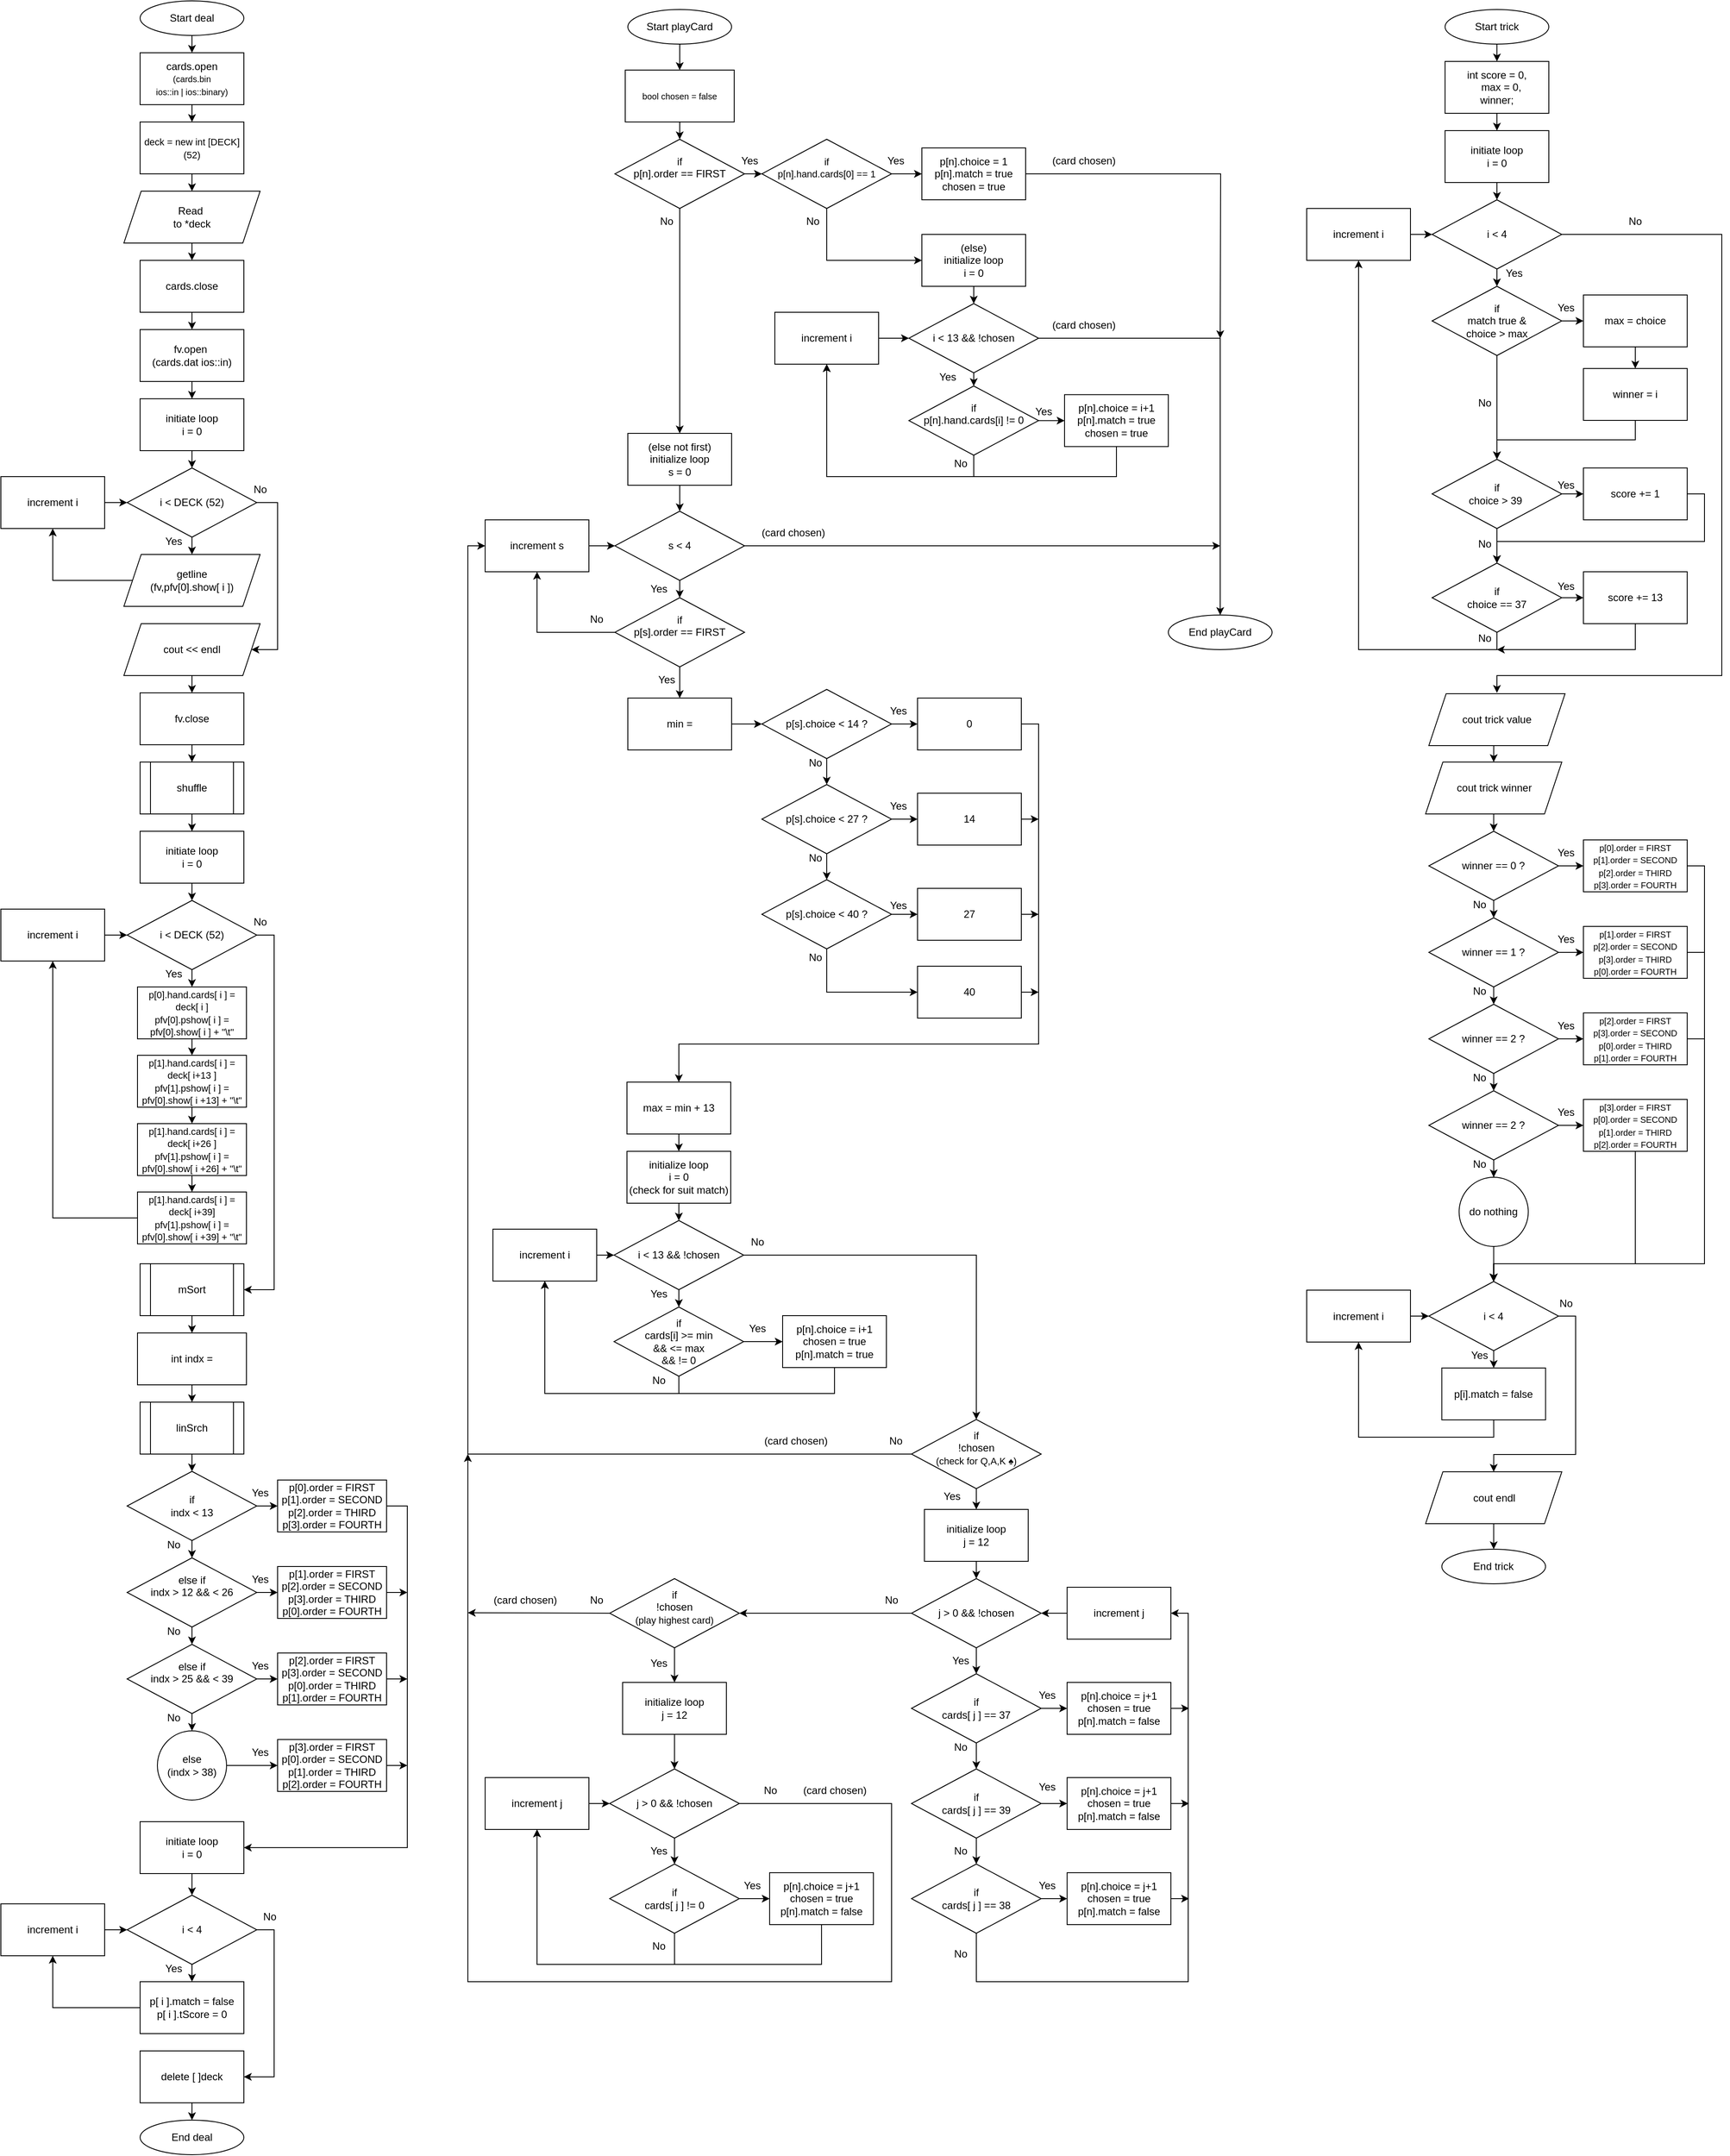 <mxfile version="22.1.0" type="github">
  <diagram name="Page-1" id="r73j2ridED8xUcbDZQc5">
    <mxGraphModel dx="2284" dy="1838" grid="1" gridSize="10" guides="1" tooltips="1" connect="1" arrows="1" fold="1" page="1" pageScale="1" pageWidth="850" pageHeight="1100" math="0" shadow="0">
      <root>
        <mxCell id="0" />
        <mxCell id="1" parent="0" />
        <mxCell id="VRv0_hLcXgZbu_qgJ3fP-1" value="" style="group" vertex="1" connectable="0" parent="1">
          <mxGeometry x="1210" y="-1060" width="480" height="1820" as="geometry" />
        </mxCell>
        <mxCell id="VRv0_hLcXgZbu_qgJ3fP-2" value="Start trick" style="ellipse;whiteSpace=wrap;html=1;" vertex="1" parent="VRv0_hLcXgZbu_qgJ3fP-1">
          <mxGeometry x="160" width="120" height="40" as="geometry" />
        </mxCell>
        <mxCell id="VRv0_hLcXgZbu_qgJ3fP-3" value="End trick" style="ellipse;whiteSpace=wrap;html=1;" vertex="1" parent="VRv0_hLcXgZbu_qgJ3fP-1">
          <mxGeometry x="156.25" y="1780" width="120" height="40" as="geometry" />
        </mxCell>
        <mxCell id="VRv0_hLcXgZbu_qgJ3fP-4" value="int score = 0, &lt;br&gt;&amp;nbsp; &amp;nbsp;max = 0,&lt;br&gt;winner;" style="rounded=0;whiteSpace=wrap;html=1;" vertex="1" parent="VRv0_hLcXgZbu_qgJ3fP-1">
          <mxGeometry x="160" y="60" width="120" height="60" as="geometry" />
        </mxCell>
        <mxCell id="VRv0_hLcXgZbu_qgJ3fP-5" style="edgeStyle=orthogonalEdgeStyle;rounded=0;orthogonalLoop=1;jettySize=auto;html=1;exitX=0.5;exitY=1;exitDx=0;exitDy=0;entryX=0.5;entryY=0;entryDx=0;entryDy=0;" edge="1" parent="VRv0_hLcXgZbu_qgJ3fP-1" source="VRv0_hLcXgZbu_qgJ3fP-2" target="VRv0_hLcXgZbu_qgJ3fP-4">
          <mxGeometry relative="1" as="geometry" />
        </mxCell>
        <mxCell id="VRv0_hLcXgZbu_qgJ3fP-6" style="edgeStyle=orthogonalEdgeStyle;rounded=0;orthogonalLoop=1;jettySize=auto;html=1;exitX=1;exitY=0.5;exitDx=0;exitDy=0;" edge="1" parent="VRv0_hLcXgZbu_qgJ3fP-1" source="VRv0_hLcXgZbu_qgJ3fP-7">
          <mxGeometry relative="1" as="geometry">
            <mxPoint x="220" y="790" as="targetPoint" />
            <Array as="points">
              <mxPoint x="480" y="260" />
              <mxPoint x="480" y="770" />
              <mxPoint x="220" y="770" />
            </Array>
          </mxGeometry>
        </mxCell>
        <mxCell id="VRv0_hLcXgZbu_qgJ3fP-7" value="i &amp;lt; 4" style="rhombus;whiteSpace=wrap;html=1;" vertex="1" parent="VRv0_hLcXgZbu_qgJ3fP-1">
          <mxGeometry x="145" y="220" width="150" height="80" as="geometry" />
        </mxCell>
        <mxCell id="VRv0_hLcXgZbu_qgJ3fP-8" style="edgeStyle=orthogonalEdgeStyle;rounded=0;orthogonalLoop=1;jettySize=auto;html=1;exitX=0.5;exitY=1;exitDx=0;exitDy=0;entryX=0.5;entryY=0;entryDx=0;entryDy=0;" edge="1" parent="VRv0_hLcXgZbu_qgJ3fP-1" source="VRv0_hLcXgZbu_qgJ3fP-9" target="VRv0_hLcXgZbu_qgJ3fP-7">
          <mxGeometry relative="1" as="geometry" />
        </mxCell>
        <mxCell id="VRv0_hLcXgZbu_qgJ3fP-9" value="initiate loop&lt;br&gt;i = 0" style="rounded=0;whiteSpace=wrap;html=1;" vertex="1" parent="VRv0_hLcXgZbu_qgJ3fP-1">
          <mxGeometry x="160" y="140" width="120" height="60" as="geometry" />
        </mxCell>
        <mxCell id="VRv0_hLcXgZbu_qgJ3fP-10" style="edgeStyle=orthogonalEdgeStyle;rounded=0;orthogonalLoop=1;jettySize=auto;html=1;exitX=0.5;exitY=1;exitDx=0;exitDy=0;entryX=0.5;entryY=0;entryDx=0;entryDy=0;" edge="1" parent="VRv0_hLcXgZbu_qgJ3fP-1" source="VRv0_hLcXgZbu_qgJ3fP-4" target="VRv0_hLcXgZbu_qgJ3fP-9">
          <mxGeometry relative="1" as="geometry" />
        </mxCell>
        <mxCell id="VRv0_hLcXgZbu_qgJ3fP-11" style="edgeStyle=orthogonalEdgeStyle;rounded=0;orthogonalLoop=1;jettySize=auto;html=1;exitX=1;exitY=0.5;exitDx=0;exitDy=0;entryX=0;entryY=0.5;entryDx=0;entryDy=0;" edge="1" parent="VRv0_hLcXgZbu_qgJ3fP-1" source="VRv0_hLcXgZbu_qgJ3fP-12" target="VRv0_hLcXgZbu_qgJ3fP-7">
          <mxGeometry relative="1" as="geometry" />
        </mxCell>
        <mxCell id="VRv0_hLcXgZbu_qgJ3fP-12" value="increment i" style="rounded=0;whiteSpace=wrap;html=1;" vertex="1" parent="VRv0_hLcXgZbu_qgJ3fP-1">
          <mxGeometry y="230" width="120" height="60" as="geometry" />
        </mxCell>
        <mxCell id="VRv0_hLcXgZbu_qgJ3fP-13" value="if&lt;br&gt;match true &amp;amp;&lt;br&gt;choice &amp;gt; max" style="rhombus;whiteSpace=wrap;html=1;" vertex="1" parent="VRv0_hLcXgZbu_qgJ3fP-1">
          <mxGeometry x="145" y="320" width="150" height="80" as="geometry" />
        </mxCell>
        <mxCell id="VRv0_hLcXgZbu_qgJ3fP-14" style="edgeStyle=orthogonalEdgeStyle;rounded=0;orthogonalLoop=1;jettySize=auto;html=1;exitX=0.5;exitY=1;exitDx=0;exitDy=0;entryX=0.5;entryY=0;entryDx=0;entryDy=0;" edge="1" parent="VRv0_hLcXgZbu_qgJ3fP-1" source="VRv0_hLcXgZbu_qgJ3fP-7" target="VRv0_hLcXgZbu_qgJ3fP-13">
          <mxGeometry relative="1" as="geometry" />
        </mxCell>
        <mxCell id="VRv0_hLcXgZbu_qgJ3fP-15" value="max = choice" style="rounded=0;whiteSpace=wrap;html=1;" vertex="1" parent="VRv0_hLcXgZbu_qgJ3fP-1">
          <mxGeometry x="320" y="330" width="120" height="60" as="geometry" />
        </mxCell>
        <mxCell id="VRv0_hLcXgZbu_qgJ3fP-16" style="edgeStyle=orthogonalEdgeStyle;rounded=0;orthogonalLoop=1;jettySize=auto;html=1;exitX=1;exitY=0.5;exitDx=0;exitDy=0;entryX=0;entryY=0.5;entryDx=0;entryDy=0;" edge="1" parent="VRv0_hLcXgZbu_qgJ3fP-1" source="VRv0_hLcXgZbu_qgJ3fP-13" target="VRv0_hLcXgZbu_qgJ3fP-15">
          <mxGeometry relative="1" as="geometry" />
        </mxCell>
        <mxCell id="VRv0_hLcXgZbu_qgJ3fP-17" value="winner = i" style="rounded=0;whiteSpace=wrap;html=1;" vertex="1" parent="VRv0_hLcXgZbu_qgJ3fP-1">
          <mxGeometry x="320" y="415" width="120" height="60" as="geometry" />
        </mxCell>
        <mxCell id="VRv0_hLcXgZbu_qgJ3fP-18" style="edgeStyle=orthogonalEdgeStyle;rounded=0;orthogonalLoop=1;jettySize=auto;html=1;exitX=0.5;exitY=1;exitDx=0;exitDy=0;entryX=0.5;entryY=0;entryDx=0;entryDy=0;" edge="1" parent="VRv0_hLcXgZbu_qgJ3fP-1" source="VRv0_hLcXgZbu_qgJ3fP-15" target="VRv0_hLcXgZbu_qgJ3fP-17">
          <mxGeometry relative="1" as="geometry" />
        </mxCell>
        <mxCell id="VRv0_hLcXgZbu_qgJ3fP-19" value="if&lt;br&gt;choice &amp;gt; 39&amp;nbsp;" style="rhombus;whiteSpace=wrap;html=1;" vertex="1" parent="VRv0_hLcXgZbu_qgJ3fP-1">
          <mxGeometry x="145" y="520" width="150" height="80" as="geometry" />
        </mxCell>
        <mxCell id="VRv0_hLcXgZbu_qgJ3fP-20" style="edgeStyle=orthogonalEdgeStyle;rounded=0;orthogonalLoop=1;jettySize=auto;html=1;exitX=0.5;exitY=1;exitDx=0;exitDy=0;entryX=0.5;entryY=0;entryDx=0;entryDy=0;" edge="1" parent="VRv0_hLcXgZbu_qgJ3fP-1" source="VRv0_hLcXgZbu_qgJ3fP-13" target="VRv0_hLcXgZbu_qgJ3fP-19">
          <mxGeometry relative="1" as="geometry">
            <mxPoint x="219.571" y="530" as="targetPoint" />
          </mxGeometry>
        </mxCell>
        <mxCell id="VRv0_hLcXgZbu_qgJ3fP-21" style="edgeStyle=orthogonalEdgeStyle;rounded=0;orthogonalLoop=1;jettySize=auto;html=1;exitX=0.5;exitY=1;exitDx=0;exitDy=0;entryX=0.5;entryY=0;entryDx=0;entryDy=0;" edge="1" parent="VRv0_hLcXgZbu_qgJ3fP-1" source="VRv0_hLcXgZbu_qgJ3fP-17" target="VRv0_hLcXgZbu_qgJ3fP-19">
          <mxGeometry relative="1" as="geometry">
            <mxPoint x="220" y="510" as="targetPoint" />
          </mxGeometry>
        </mxCell>
        <mxCell id="VRv0_hLcXgZbu_qgJ3fP-22" value="score += 1" style="rounded=0;whiteSpace=wrap;html=1;" vertex="1" parent="VRv0_hLcXgZbu_qgJ3fP-1">
          <mxGeometry x="320" y="530" width="120" height="60" as="geometry" />
        </mxCell>
        <mxCell id="VRv0_hLcXgZbu_qgJ3fP-23" style="edgeStyle=orthogonalEdgeStyle;rounded=0;orthogonalLoop=1;jettySize=auto;html=1;exitX=1;exitY=0.5;exitDx=0;exitDy=0;entryX=0;entryY=0.5;entryDx=0;entryDy=0;" edge="1" parent="VRv0_hLcXgZbu_qgJ3fP-1" source="VRv0_hLcXgZbu_qgJ3fP-19" target="VRv0_hLcXgZbu_qgJ3fP-22">
          <mxGeometry relative="1" as="geometry" />
        </mxCell>
        <mxCell id="VRv0_hLcXgZbu_qgJ3fP-24" style="edgeStyle=orthogonalEdgeStyle;rounded=0;orthogonalLoop=1;jettySize=auto;html=1;exitX=0.5;exitY=1;exitDx=0;exitDy=0;" edge="1" parent="VRv0_hLcXgZbu_qgJ3fP-1" source="VRv0_hLcXgZbu_qgJ3fP-25" target="VRv0_hLcXgZbu_qgJ3fP-12">
          <mxGeometry relative="1" as="geometry" />
        </mxCell>
        <mxCell id="VRv0_hLcXgZbu_qgJ3fP-25" value="if &lt;br&gt;choice == 37" style="rhombus;whiteSpace=wrap;html=1;" vertex="1" parent="VRv0_hLcXgZbu_qgJ3fP-1">
          <mxGeometry x="145" y="640" width="150" height="80" as="geometry" />
        </mxCell>
        <mxCell id="VRv0_hLcXgZbu_qgJ3fP-26" style="edgeStyle=orthogonalEdgeStyle;rounded=0;orthogonalLoop=1;jettySize=auto;html=1;exitX=0.5;exitY=1;exitDx=0;exitDy=0;entryX=0.5;entryY=0;entryDx=0;entryDy=0;" edge="1" parent="VRv0_hLcXgZbu_qgJ3fP-1" source="VRv0_hLcXgZbu_qgJ3fP-19" target="VRv0_hLcXgZbu_qgJ3fP-25">
          <mxGeometry relative="1" as="geometry" />
        </mxCell>
        <mxCell id="VRv0_hLcXgZbu_qgJ3fP-27" style="edgeStyle=orthogonalEdgeStyle;rounded=0;orthogonalLoop=1;jettySize=auto;html=1;exitX=1;exitY=0.5;exitDx=0;exitDy=0;entryX=0.5;entryY=0;entryDx=0;entryDy=0;" edge="1" parent="VRv0_hLcXgZbu_qgJ3fP-1" source="VRv0_hLcXgZbu_qgJ3fP-22" target="VRv0_hLcXgZbu_qgJ3fP-25">
          <mxGeometry relative="1" as="geometry" />
        </mxCell>
        <mxCell id="VRv0_hLcXgZbu_qgJ3fP-28" style="edgeStyle=orthogonalEdgeStyle;rounded=0;orthogonalLoop=1;jettySize=auto;html=1;exitX=0.5;exitY=1;exitDx=0;exitDy=0;" edge="1" parent="VRv0_hLcXgZbu_qgJ3fP-1" source="VRv0_hLcXgZbu_qgJ3fP-29">
          <mxGeometry relative="1" as="geometry">
            <mxPoint x="220" y="740" as="targetPoint" />
            <Array as="points">
              <mxPoint x="380" y="740" />
            </Array>
          </mxGeometry>
        </mxCell>
        <mxCell id="VRv0_hLcXgZbu_qgJ3fP-29" value="score += 13" style="rounded=0;whiteSpace=wrap;html=1;" vertex="1" parent="VRv0_hLcXgZbu_qgJ3fP-1">
          <mxGeometry x="320" y="650" width="120" height="60" as="geometry" />
        </mxCell>
        <mxCell id="VRv0_hLcXgZbu_qgJ3fP-30" style="edgeStyle=orthogonalEdgeStyle;rounded=0;orthogonalLoop=1;jettySize=auto;html=1;exitX=1;exitY=0.5;exitDx=0;exitDy=0;entryX=0;entryY=0.5;entryDx=0;entryDy=0;" edge="1" parent="VRv0_hLcXgZbu_qgJ3fP-1" source="VRv0_hLcXgZbu_qgJ3fP-25" target="VRv0_hLcXgZbu_qgJ3fP-29">
          <mxGeometry relative="1" as="geometry" />
        </mxCell>
        <mxCell id="VRv0_hLcXgZbu_qgJ3fP-31" value="cout trick value" style="shape=parallelogram;perimeter=parallelogramPerimeter;whiteSpace=wrap;html=1;fixedSize=1;" vertex="1" parent="VRv0_hLcXgZbu_qgJ3fP-1">
          <mxGeometry x="141.25" y="791" width="157.5" height="60" as="geometry" />
        </mxCell>
        <mxCell id="VRv0_hLcXgZbu_qgJ3fP-32" value="cout trick winner" style="shape=parallelogram;perimeter=parallelogramPerimeter;whiteSpace=wrap;html=1;fixedSize=1;" vertex="1" parent="VRv0_hLcXgZbu_qgJ3fP-1">
          <mxGeometry x="137.5" y="870" width="157.5" height="60" as="geometry" />
        </mxCell>
        <mxCell id="VRv0_hLcXgZbu_qgJ3fP-33" style="edgeStyle=orthogonalEdgeStyle;rounded=0;orthogonalLoop=1;jettySize=auto;html=1;exitX=0.5;exitY=1;exitDx=0;exitDy=0;entryX=0.5;entryY=0;entryDx=0;entryDy=0;" edge="1" parent="VRv0_hLcXgZbu_qgJ3fP-1" source="VRv0_hLcXgZbu_qgJ3fP-31" target="VRv0_hLcXgZbu_qgJ3fP-32">
          <mxGeometry relative="1" as="geometry" />
        </mxCell>
        <mxCell id="VRv0_hLcXgZbu_qgJ3fP-34" value="winner == 0 ?" style="rhombus;whiteSpace=wrap;html=1;" vertex="1" parent="VRv0_hLcXgZbu_qgJ3fP-1">
          <mxGeometry x="141.25" y="950" width="150" height="80" as="geometry" />
        </mxCell>
        <mxCell id="VRv0_hLcXgZbu_qgJ3fP-35" style="edgeStyle=orthogonalEdgeStyle;rounded=0;orthogonalLoop=1;jettySize=auto;html=1;exitX=0.5;exitY=1;exitDx=0;exitDy=0;entryX=0.5;entryY=0;entryDx=0;entryDy=0;" edge="1" parent="VRv0_hLcXgZbu_qgJ3fP-1" source="VRv0_hLcXgZbu_qgJ3fP-32" target="VRv0_hLcXgZbu_qgJ3fP-34">
          <mxGeometry relative="1" as="geometry" />
        </mxCell>
        <mxCell id="VRv0_hLcXgZbu_qgJ3fP-36" value="&lt;font style=&quot;font-size: 10px;&quot;&gt;p[0].order = FIRST&lt;br&gt;p[1].order = SECOND&lt;br&gt;p[2].order = THIRD&lt;br&gt;p[3].order = FOURTH&lt;/font&gt;" style="rounded=0;whiteSpace=wrap;html=1;" vertex="1" parent="VRv0_hLcXgZbu_qgJ3fP-1">
          <mxGeometry x="320" y="960" width="120" height="60" as="geometry" />
        </mxCell>
        <mxCell id="VRv0_hLcXgZbu_qgJ3fP-37" style="edgeStyle=orthogonalEdgeStyle;rounded=0;orthogonalLoop=1;jettySize=auto;html=1;exitX=1;exitY=0.5;exitDx=0;exitDy=0;entryX=0;entryY=0.5;entryDx=0;entryDy=0;" edge="1" parent="VRv0_hLcXgZbu_qgJ3fP-1" source="VRv0_hLcXgZbu_qgJ3fP-34" target="VRv0_hLcXgZbu_qgJ3fP-36">
          <mxGeometry relative="1" as="geometry" />
        </mxCell>
        <mxCell id="VRv0_hLcXgZbu_qgJ3fP-38" value="winner == 1 ?" style="rhombus;whiteSpace=wrap;html=1;" vertex="1" parent="VRv0_hLcXgZbu_qgJ3fP-1">
          <mxGeometry x="141.25" y="1050" width="150" height="80" as="geometry" />
        </mxCell>
        <mxCell id="VRv0_hLcXgZbu_qgJ3fP-39" style="edgeStyle=orthogonalEdgeStyle;rounded=0;orthogonalLoop=1;jettySize=auto;html=1;exitX=0.5;exitY=1;exitDx=0;exitDy=0;entryX=0.5;entryY=0;entryDx=0;entryDy=0;" edge="1" parent="VRv0_hLcXgZbu_qgJ3fP-1" source="VRv0_hLcXgZbu_qgJ3fP-34" target="VRv0_hLcXgZbu_qgJ3fP-38">
          <mxGeometry relative="1" as="geometry" />
        </mxCell>
        <mxCell id="VRv0_hLcXgZbu_qgJ3fP-40" value="winner == 2 ?" style="rhombus;whiteSpace=wrap;html=1;" vertex="1" parent="VRv0_hLcXgZbu_qgJ3fP-1">
          <mxGeometry x="141.25" y="1150" width="150" height="80" as="geometry" />
        </mxCell>
        <mxCell id="VRv0_hLcXgZbu_qgJ3fP-41" style="edgeStyle=orthogonalEdgeStyle;rounded=0;orthogonalLoop=1;jettySize=auto;html=1;exitX=0.5;exitY=1;exitDx=0;exitDy=0;entryX=0.5;entryY=0;entryDx=0;entryDy=0;" edge="1" parent="VRv0_hLcXgZbu_qgJ3fP-1" source="VRv0_hLcXgZbu_qgJ3fP-38" target="VRv0_hLcXgZbu_qgJ3fP-40">
          <mxGeometry relative="1" as="geometry" />
        </mxCell>
        <mxCell id="VRv0_hLcXgZbu_qgJ3fP-42" value="&lt;font style=&quot;font-size: 10px;&quot;&gt;p[1].order = FIRST&lt;br&gt;p[2].order = SECOND&lt;br&gt;p[3].order = THIRD&lt;br&gt;p[0].order = FOURTH&lt;/font&gt;" style="rounded=0;whiteSpace=wrap;html=1;" vertex="1" parent="VRv0_hLcXgZbu_qgJ3fP-1">
          <mxGeometry x="320" y="1060" width="120" height="60" as="geometry" />
        </mxCell>
        <mxCell id="VRv0_hLcXgZbu_qgJ3fP-43" style="edgeStyle=orthogonalEdgeStyle;rounded=0;orthogonalLoop=1;jettySize=auto;html=1;exitX=1;exitY=0.5;exitDx=0;exitDy=0;entryX=0;entryY=0.5;entryDx=0;entryDy=0;" edge="1" parent="VRv0_hLcXgZbu_qgJ3fP-1" source="VRv0_hLcXgZbu_qgJ3fP-38" target="VRv0_hLcXgZbu_qgJ3fP-42">
          <mxGeometry relative="1" as="geometry" />
        </mxCell>
        <mxCell id="VRv0_hLcXgZbu_qgJ3fP-44" value="&lt;font style=&quot;font-size: 10px;&quot;&gt;p[2].order = FIRST&lt;br&gt;p[3].order = SECOND&lt;br&gt;p[0].order = THIRD&lt;br&gt;p[1].order = FOURTH&lt;/font&gt;" style="rounded=0;whiteSpace=wrap;html=1;" vertex="1" parent="VRv0_hLcXgZbu_qgJ3fP-1">
          <mxGeometry x="320" y="1160" width="120" height="60" as="geometry" />
        </mxCell>
        <mxCell id="VRv0_hLcXgZbu_qgJ3fP-45" style="edgeStyle=orthogonalEdgeStyle;rounded=0;orthogonalLoop=1;jettySize=auto;html=1;exitX=1;exitY=0.5;exitDx=0;exitDy=0;entryX=0;entryY=0.5;entryDx=0;entryDy=0;" edge="1" parent="VRv0_hLcXgZbu_qgJ3fP-1" source="VRv0_hLcXgZbu_qgJ3fP-40" target="VRv0_hLcXgZbu_qgJ3fP-44">
          <mxGeometry relative="1" as="geometry" />
        </mxCell>
        <mxCell id="VRv0_hLcXgZbu_qgJ3fP-46" value="&lt;font style=&quot;font-size: 10px;&quot;&gt;p[3].order = FIRST&lt;br&gt;p[0].order = SECOND&lt;br&gt;p[1].order = THIRD&lt;br&gt;p[2].order = FOURTH&lt;/font&gt;" style="rounded=0;whiteSpace=wrap;html=1;" vertex="1" parent="VRv0_hLcXgZbu_qgJ3fP-1">
          <mxGeometry x="320" y="1260" width="120" height="60" as="geometry" />
        </mxCell>
        <mxCell id="VRv0_hLcXgZbu_qgJ3fP-47" value="do nothing" style="ellipse;whiteSpace=wrap;html=1;aspect=fixed;" vertex="1" parent="VRv0_hLcXgZbu_qgJ3fP-1">
          <mxGeometry x="176.25" y="1350" width="80" height="80" as="geometry" />
        </mxCell>
        <mxCell id="VRv0_hLcXgZbu_qgJ3fP-48" style="edgeStyle=orthogonalEdgeStyle;rounded=0;orthogonalLoop=1;jettySize=auto;html=1;exitX=1;exitY=0.5;exitDx=0;exitDy=0;entryX=0;entryY=0.5;entryDx=0;entryDy=0;" edge="1" parent="VRv0_hLcXgZbu_qgJ3fP-1" source="VRv0_hLcXgZbu_qgJ3fP-50" target="VRv0_hLcXgZbu_qgJ3fP-46">
          <mxGeometry relative="1" as="geometry" />
        </mxCell>
        <mxCell id="VRv0_hLcXgZbu_qgJ3fP-49" style="edgeStyle=orthogonalEdgeStyle;rounded=0;orthogonalLoop=1;jettySize=auto;html=1;exitX=0.5;exitY=1;exitDx=0;exitDy=0;" edge="1" parent="VRv0_hLcXgZbu_qgJ3fP-1" source="VRv0_hLcXgZbu_qgJ3fP-50" target="VRv0_hLcXgZbu_qgJ3fP-47">
          <mxGeometry relative="1" as="geometry" />
        </mxCell>
        <mxCell id="VRv0_hLcXgZbu_qgJ3fP-50" value="winner == 2 ?" style="rhombus;whiteSpace=wrap;html=1;" vertex="1" parent="VRv0_hLcXgZbu_qgJ3fP-1">
          <mxGeometry x="141.25" y="1250" width="150" height="80" as="geometry" />
        </mxCell>
        <mxCell id="VRv0_hLcXgZbu_qgJ3fP-51" style="edgeStyle=orthogonalEdgeStyle;rounded=0;orthogonalLoop=1;jettySize=auto;html=1;exitX=0.5;exitY=1;exitDx=0;exitDy=0;entryX=0.5;entryY=0;entryDx=0;entryDy=0;" edge="1" parent="VRv0_hLcXgZbu_qgJ3fP-1" source="VRv0_hLcXgZbu_qgJ3fP-40" target="VRv0_hLcXgZbu_qgJ3fP-50">
          <mxGeometry relative="1" as="geometry" />
        </mxCell>
        <mxCell id="VRv0_hLcXgZbu_qgJ3fP-52" value="i &amp;lt; 4" style="rhombus;whiteSpace=wrap;html=1;" vertex="1" parent="VRv0_hLcXgZbu_qgJ3fP-1">
          <mxGeometry x="141.25" y="1470.5" width="150" height="80" as="geometry" />
        </mxCell>
        <mxCell id="VRv0_hLcXgZbu_qgJ3fP-53" style="edgeStyle=orthogonalEdgeStyle;rounded=0;orthogonalLoop=1;jettySize=auto;html=1;exitX=1;exitY=0.5;exitDx=0;exitDy=0;entryX=0.5;entryY=0;entryDx=0;entryDy=0;" edge="1" parent="VRv0_hLcXgZbu_qgJ3fP-1" source="VRv0_hLcXgZbu_qgJ3fP-36" target="VRv0_hLcXgZbu_qgJ3fP-52">
          <mxGeometry relative="1" as="geometry">
            <Array as="points">
              <mxPoint x="460" y="990" />
              <mxPoint x="460" y="1450" />
              <mxPoint x="216" y="1450" />
            </Array>
          </mxGeometry>
        </mxCell>
        <mxCell id="VRv0_hLcXgZbu_qgJ3fP-54" style="edgeStyle=orthogonalEdgeStyle;rounded=0;orthogonalLoop=1;jettySize=auto;html=1;exitX=1;exitY=0.5;exitDx=0;exitDy=0;" edge="1" parent="VRv0_hLcXgZbu_qgJ3fP-1" source="VRv0_hLcXgZbu_qgJ3fP-42" target="VRv0_hLcXgZbu_qgJ3fP-52">
          <mxGeometry relative="1" as="geometry">
            <Array as="points">
              <mxPoint x="460" y="1090" />
              <mxPoint x="460" y="1450" />
              <mxPoint x="216" y="1450" />
            </Array>
          </mxGeometry>
        </mxCell>
        <mxCell id="VRv0_hLcXgZbu_qgJ3fP-55" style="edgeStyle=orthogonalEdgeStyle;rounded=0;orthogonalLoop=1;jettySize=auto;html=1;exitX=1;exitY=0.5;exitDx=0;exitDy=0;entryX=0.5;entryY=0;entryDx=0;entryDy=0;" edge="1" parent="VRv0_hLcXgZbu_qgJ3fP-1" source="VRv0_hLcXgZbu_qgJ3fP-44" target="VRv0_hLcXgZbu_qgJ3fP-52">
          <mxGeometry relative="1" as="geometry">
            <Array as="points">
              <mxPoint x="460" y="1190" />
              <mxPoint x="460" y="1450" />
              <mxPoint x="216" y="1450" />
            </Array>
          </mxGeometry>
        </mxCell>
        <mxCell id="VRv0_hLcXgZbu_qgJ3fP-56" style="edgeStyle=orthogonalEdgeStyle;rounded=0;orthogonalLoop=1;jettySize=auto;html=1;exitX=0.5;exitY=1;exitDx=0;exitDy=0;entryX=0.5;entryY=0;entryDx=0;entryDy=0;" edge="1" parent="VRv0_hLcXgZbu_qgJ3fP-1" source="VRv0_hLcXgZbu_qgJ3fP-46" target="VRv0_hLcXgZbu_qgJ3fP-52">
          <mxGeometry relative="1" as="geometry">
            <Array as="points">
              <mxPoint x="380" y="1450" />
              <mxPoint x="216" y="1450" />
            </Array>
          </mxGeometry>
        </mxCell>
        <mxCell id="VRv0_hLcXgZbu_qgJ3fP-57" style="edgeStyle=orthogonalEdgeStyle;rounded=0;orthogonalLoop=1;jettySize=auto;html=1;exitX=0.5;exitY=1;exitDx=0;exitDy=0;entryX=0.5;entryY=0;entryDx=0;entryDy=0;" edge="1" parent="VRv0_hLcXgZbu_qgJ3fP-1" source="VRv0_hLcXgZbu_qgJ3fP-47" target="VRv0_hLcXgZbu_qgJ3fP-52">
          <mxGeometry relative="1" as="geometry" />
        </mxCell>
        <mxCell id="VRv0_hLcXgZbu_qgJ3fP-58" style="edgeStyle=orthogonalEdgeStyle;rounded=0;orthogonalLoop=1;jettySize=auto;html=1;exitX=1;exitY=0.5;exitDx=0;exitDy=0;entryX=0;entryY=0.5;entryDx=0;entryDy=0;" edge="1" parent="VRv0_hLcXgZbu_qgJ3fP-1" source="VRv0_hLcXgZbu_qgJ3fP-59" target="VRv0_hLcXgZbu_qgJ3fP-52">
          <mxGeometry relative="1" as="geometry" />
        </mxCell>
        <mxCell id="VRv0_hLcXgZbu_qgJ3fP-59" value="increment i" style="rounded=0;whiteSpace=wrap;html=1;" vertex="1" parent="VRv0_hLcXgZbu_qgJ3fP-1">
          <mxGeometry y="1480.5" width="120" height="60" as="geometry" />
        </mxCell>
        <mxCell id="VRv0_hLcXgZbu_qgJ3fP-60" style="edgeStyle=orthogonalEdgeStyle;rounded=0;orthogonalLoop=1;jettySize=auto;html=1;exitX=0.5;exitY=1;exitDx=0;exitDy=0;entryX=0.5;entryY=1;entryDx=0;entryDy=0;" edge="1" parent="VRv0_hLcXgZbu_qgJ3fP-1" source="VRv0_hLcXgZbu_qgJ3fP-61" target="VRv0_hLcXgZbu_qgJ3fP-59">
          <mxGeometry relative="1" as="geometry" />
        </mxCell>
        <mxCell id="VRv0_hLcXgZbu_qgJ3fP-61" value="p[i].match = false" style="rounded=0;whiteSpace=wrap;html=1;" vertex="1" parent="VRv0_hLcXgZbu_qgJ3fP-1">
          <mxGeometry x="156.25" y="1570.5" width="120" height="60" as="geometry" />
        </mxCell>
        <mxCell id="VRv0_hLcXgZbu_qgJ3fP-62" style="edgeStyle=orthogonalEdgeStyle;rounded=0;orthogonalLoop=1;jettySize=auto;html=1;exitX=0.5;exitY=1;exitDx=0;exitDy=0;entryX=0.5;entryY=0;entryDx=0;entryDy=0;" edge="1" parent="VRv0_hLcXgZbu_qgJ3fP-1" source="VRv0_hLcXgZbu_qgJ3fP-52" target="VRv0_hLcXgZbu_qgJ3fP-61">
          <mxGeometry relative="1" as="geometry" />
        </mxCell>
        <mxCell id="VRv0_hLcXgZbu_qgJ3fP-63" style="edgeStyle=orthogonalEdgeStyle;rounded=0;orthogonalLoop=1;jettySize=auto;html=1;exitX=0.5;exitY=1;exitDx=0;exitDy=0;entryX=0.5;entryY=0;entryDx=0;entryDy=0;" edge="1" parent="VRv0_hLcXgZbu_qgJ3fP-1" source="VRv0_hLcXgZbu_qgJ3fP-64" target="VRv0_hLcXgZbu_qgJ3fP-3">
          <mxGeometry relative="1" as="geometry" />
        </mxCell>
        <mxCell id="VRv0_hLcXgZbu_qgJ3fP-64" value="cout endl" style="shape=parallelogram;perimeter=parallelogramPerimeter;whiteSpace=wrap;html=1;fixedSize=1;" vertex="1" parent="VRv0_hLcXgZbu_qgJ3fP-1">
          <mxGeometry x="137.5" y="1690.5" width="157.5" height="60" as="geometry" />
        </mxCell>
        <mxCell id="VRv0_hLcXgZbu_qgJ3fP-65" style="edgeStyle=orthogonalEdgeStyle;rounded=0;orthogonalLoop=1;jettySize=auto;html=1;exitX=1;exitY=0.5;exitDx=0;exitDy=0;entryX=0.5;entryY=0;entryDx=0;entryDy=0;" edge="1" parent="VRv0_hLcXgZbu_qgJ3fP-1" source="VRv0_hLcXgZbu_qgJ3fP-52" target="VRv0_hLcXgZbu_qgJ3fP-64">
          <mxGeometry relative="1" as="geometry">
            <Array as="points">
              <mxPoint x="311" y="1510.5" />
              <mxPoint x="311" y="1670.5" />
              <mxPoint x="216" y="1670.5" />
            </Array>
          </mxGeometry>
        </mxCell>
        <mxCell id="VRv0_hLcXgZbu_qgJ3fP-66" value="No" style="text;html=1;strokeColor=none;fillColor=none;align=center;verticalAlign=middle;whiteSpace=wrap;rounded=0;" vertex="1" parent="VRv0_hLcXgZbu_qgJ3fP-1">
          <mxGeometry x="350" y="230" width="60" height="30" as="geometry" />
        </mxCell>
        <mxCell id="VRv0_hLcXgZbu_qgJ3fP-67" value="Yes" style="text;html=1;strokeColor=none;fillColor=none;align=center;verticalAlign=middle;whiteSpace=wrap;rounded=0;" vertex="1" parent="VRv0_hLcXgZbu_qgJ3fP-1">
          <mxGeometry x="210" y="290" width="60" height="30" as="geometry" />
        </mxCell>
        <mxCell id="VRv0_hLcXgZbu_qgJ3fP-68" value="Yes" style="text;html=1;strokeColor=none;fillColor=none;align=center;verticalAlign=middle;whiteSpace=wrap;rounded=0;" vertex="1" parent="VRv0_hLcXgZbu_qgJ3fP-1">
          <mxGeometry x="270" y="330" width="60" height="30" as="geometry" />
        </mxCell>
        <mxCell id="VRv0_hLcXgZbu_qgJ3fP-69" value="No" style="text;html=1;strokeColor=none;fillColor=none;align=center;verticalAlign=middle;whiteSpace=wrap;rounded=0;" vertex="1" parent="VRv0_hLcXgZbu_qgJ3fP-1">
          <mxGeometry x="176.25" y="440" width="60" height="30" as="geometry" />
        </mxCell>
        <mxCell id="VRv0_hLcXgZbu_qgJ3fP-70" value="Yes" style="text;html=1;strokeColor=none;fillColor=none;align=center;verticalAlign=middle;whiteSpace=wrap;rounded=0;" vertex="1" parent="VRv0_hLcXgZbu_qgJ3fP-1">
          <mxGeometry x="270" y="535" width="60" height="30" as="geometry" />
        </mxCell>
        <mxCell id="VRv0_hLcXgZbu_qgJ3fP-71" value="No" style="text;html=1;strokeColor=none;fillColor=none;align=center;verticalAlign=middle;whiteSpace=wrap;rounded=0;" vertex="1" parent="VRv0_hLcXgZbu_qgJ3fP-1">
          <mxGeometry x="176.25" y="603" width="60" height="30" as="geometry" />
        </mxCell>
        <mxCell id="VRv0_hLcXgZbu_qgJ3fP-72" value="No" style="text;html=1;strokeColor=none;fillColor=none;align=center;verticalAlign=middle;whiteSpace=wrap;rounded=0;" vertex="1" parent="VRv0_hLcXgZbu_qgJ3fP-1">
          <mxGeometry x="176.25" y="712" width="60" height="30" as="geometry" />
        </mxCell>
        <mxCell id="VRv0_hLcXgZbu_qgJ3fP-73" value="Yes" style="text;html=1;strokeColor=none;fillColor=none;align=center;verticalAlign=middle;whiteSpace=wrap;rounded=0;" vertex="1" parent="VRv0_hLcXgZbu_qgJ3fP-1">
          <mxGeometry x="270" y="652" width="60" height="30" as="geometry" />
        </mxCell>
        <mxCell id="VRv0_hLcXgZbu_qgJ3fP-74" value="Yes" style="text;html=1;strokeColor=none;fillColor=none;align=center;verticalAlign=middle;whiteSpace=wrap;rounded=0;" vertex="1" parent="VRv0_hLcXgZbu_qgJ3fP-1">
          <mxGeometry x="270" y="960" width="60" height="30" as="geometry" />
        </mxCell>
        <mxCell id="VRv0_hLcXgZbu_qgJ3fP-75" value="No" style="text;html=1;strokeColor=none;fillColor=none;align=center;verticalAlign=middle;whiteSpace=wrap;rounded=0;" vertex="1" parent="VRv0_hLcXgZbu_qgJ3fP-1">
          <mxGeometry x="170.25" y="1020" width="60" height="30" as="geometry" />
        </mxCell>
        <mxCell id="VRv0_hLcXgZbu_qgJ3fP-76" value="Yes" style="text;html=1;strokeColor=none;fillColor=none;align=center;verticalAlign=middle;whiteSpace=wrap;rounded=0;" vertex="1" parent="VRv0_hLcXgZbu_qgJ3fP-1">
          <mxGeometry x="270" y="1060" width="60" height="30" as="geometry" />
        </mxCell>
        <mxCell id="VRv0_hLcXgZbu_qgJ3fP-77" value="No" style="text;html=1;strokeColor=none;fillColor=none;align=center;verticalAlign=middle;whiteSpace=wrap;rounded=0;" vertex="1" parent="VRv0_hLcXgZbu_qgJ3fP-1">
          <mxGeometry x="170.25" y="1120" width="60" height="30" as="geometry" />
        </mxCell>
        <mxCell id="VRv0_hLcXgZbu_qgJ3fP-78" value="Yes" style="text;html=1;strokeColor=none;fillColor=none;align=center;verticalAlign=middle;whiteSpace=wrap;rounded=0;" vertex="1" parent="VRv0_hLcXgZbu_qgJ3fP-1">
          <mxGeometry x="270" y="1160" width="60" height="30" as="geometry" />
        </mxCell>
        <mxCell id="VRv0_hLcXgZbu_qgJ3fP-79" value="No" style="text;html=1;strokeColor=none;fillColor=none;align=center;verticalAlign=middle;whiteSpace=wrap;rounded=0;" vertex="1" parent="VRv0_hLcXgZbu_qgJ3fP-1">
          <mxGeometry x="170.25" y="1220" width="60" height="30" as="geometry" />
        </mxCell>
        <mxCell id="VRv0_hLcXgZbu_qgJ3fP-80" value="Yes" style="text;html=1;strokeColor=none;fillColor=none;align=center;verticalAlign=middle;whiteSpace=wrap;rounded=0;" vertex="1" parent="VRv0_hLcXgZbu_qgJ3fP-1">
          <mxGeometry x="270" y="1260" width="60" height="30" as="geometry" />
        </mxCell>
        <mxCell id="VRv0_hLcXgZbu_qgJ3fP-81" value="No" style="text;html=1;strokeColor=none;fillColor=none;align=center;verticalAlign=middle;whiteSpace=wrap;rounded=0;" vertex="1" parent="VRv0_hLcXgZbu_qgJ3fP-1">
          <mxGeometry x="170.25" y="1320" width="60" height="30" as="geometry" />
        </mxCell>
        <mxCell id="VRv0_hLcXgZbu_qgJ3fP-82" value="Yes" style="text;html=1;strokeColor=none;fillColor=none;align=center;verticalAlign=middle;whiteSpace=wrap;rounded=0;" vertex="1" parent="VRv0_hLcXgZbu_qgJ3fP-1">
          <mxGeometry x="170" y="1540.5" width="60" height="30" as="geometry" />
        </mxCell>
        <mxCell id="VRv0_hLcXgZbu_qgJ3fP-83" value="No" style="text;html=1;strokeColor=none;fillColor=none;align=center;verticalAlign=middle;whiteSpace=wrap;rounded=0;" vertex="1" parent="VRv0_hLcXgZbu_qgJ3fP-1">
          <mxGeometry x="270" y="1480.5" width="60" height="30" as="geometry" />
        </mxCell>
        <mxCell id="VRv0_hLcXgZbu_qgJ3fP-84" value="" style="group" vertex="1" connectable="0" parent="1">
          <mxGeometry x="240" y="-1060" width="930" height="2280" as="geometry" />
        </mxCell>
        <mxCell id="VRv0_hLcXgZbu_qgJ3fP-85" value="if&lt;br&gt;p[n].order == FIRST&lt;br&gt;&amp;nbsp;" style="rhombus;whiteSpace=wrap;html=1;" vertex="1" parent="VRv0_hLcXgZbu_qgJ3fP-84">
          <mxGeometry x="170" y="150" width="150" height="80" as="geometry" />
        </mxCell>
        <mxCell id="VRv0_hLcXgZbu_qgJ3fP-86" value="Yes" style="text;html=1;strokeColor=none;fillColor=none;align=center;verticalAlign=middle;whiteSpace=wrap;rounded=0;" vertex="1" parent="VRv0_hLcXgZbu_qgJ3fP-84">
          <mxGeometry x="296" y="160" width="60" height="30" as="geometry" />
        </mxCell>
        <mxCell id="VRv0_hLcXgZbu_qgJ3fP-87" value="No" style="text;html=1;strokeColor=none;fillColor=none;align=center;verticalAlign=middle;whiteSpace=wrap;rounded=0;" vertex="1" parent="VRv0_hLcXgZbu_qgJ3fP-84">
          <mxGeometry x="200" y="230" width="60" height="30" as="geometry" />
        </mxCell>
        <mxCell id="VRv0_hLcXgZbu_qgJ3fP-88" value="Start playCard" style="ellipse;whiteSpace=wrap;html=1;" vertex="1" parent="VRv0_hLcXgZbu_qgJ3fP-84">
          <mxGeometry x="185" width="120" height="40" as="geometry" />
        </mxCell>
        <mxCell id="VRv0_hLcXgZbu_qgJ3fP-89" value="End playCard" style="ellipse;whiteSpace=wrap;html=1;" vertex="1" parent="VRv0_hLcXgZbu_qgJ3fP-84">
          <mxGeometry x="810" y="700" width="120" height="40" as="geometry" />
        </mxCell>
        <mxCell id="VRv0_hLcXgZbu_qgJ3fP-90" style="edgeStyle=orthogonalEdgeStyle;rounded=0;orthogonalLoop=1;jettySize=auto;html=1;exitX=0.5;exitY=1;exitDx=0;exitDy=0;entryX=0.5;entryY=0;entryDx=0;entryDy=0;" edge="1" parent="VRv0_hLcXgZbu_qgJ3fP-84" source="VRv0_hLcXgZbu_qgJ3fP-91" target="VRv0_hLcXgZbu_qgJ3fP-85">
          <mxGeometry relative="1" as="geometry" />
        </mxCell>
        <mxCell id="VRv0_hLcXgZbu_qgJ3fP-91" value="&lt;span style=&quot;font-size: 10px;&quot;&gt;bool chosen = false&lt;/span&gt;" style="rounded=0;whiteSpace=wrap;html=1;" vertex="1" parent="VRv0_hLcXgZbu_qgJ3fP-84">
          <mxGeometry x="182" y="70" width="126" height="60" as="geometry" />
        </mxCell>
        <mxCell id="VRv0_hLcXgZbu_qgJ3fP-92" style="edgeStyle=orthogonalEdgeStyle;rounded=0;orthogonalLoop=1;jettySize=auto;html=1;exitX=0.5;exitY=1;exitDx=0;exitDy=0;" edge="1" parent="VRv0_hLcXgZbu_qgJ3fP-84" source="VRv0_hLcXgZbu_qgJ3fP-88" target="VRv0_hLcXgZbu_qgJ3fP-91">
          <mxGeometry relative="1" as="geometry" />
        </mxCell>
        <mxCell id="VRv0_hLcXgZbu_qgJ3fP-93" value="&lt;font style=&quot;font-size: 11px;&quot;&gt;if&lt;br&gt;p[n].hand.cards[0] == 1&lt;br&gt;&amp;nbsp;&lt;/font&gt;" style="rhombus;whiteSpace=wrap;html=1;" vertex="1" parent="VRv0_hLcXgZbu_qgJ3fP-84">
          <mxGeometry x="340" y="150" width="150" height="80" as="geometry" />
        </mxCell>
        <mxCell id="VRv0_hLcXgZbu_qgJ3fP-94" style="edgeStyle=orthogonalEdgeStyle;rounded=0;orthogonalLoop=1;jettySize=auto;html=1;exitX=1;exitY=0.5;exitDx=0;exitDy=0;entryX=0;entryY=0.5;entryDx=0;entryDy=0;" edge="1" parent="VRv0_hLcXgZbu_qgJ3fP-84" source="VRv0_hLcXgZbu_qgJ3fP-85" target="VRv0_hLcXgZbu_qgJ3fP-93">
          <mxGeometry relative="1" as="geometry" />
        </mxCell>
        <mxCell id="VRv0_hLcXgZbu_qgJ3fP-95" style="edgeStyle=orthogonalEdgeStyle;rounded=0;orthogonalLoop=1;jettySize=auto;html=1;exitX=1;exitY=0.5;exitDx=0;exitDy=0;" edge="1" parent="VRv0_hLcXgZbu_qgJ3fP-84" source="VRv0_hLcXgZbu_qgJ3fP-96">
          <mxGeometry relative="1" as="geometry">
            <mxPoint x="870" y="380" as="targetPoint" />
          </mxGeometry>
        </mxCell>
        <mxCell id="VRv0_hLcXgZbu_qgJ3fP-96" value="&lt;font style=&quot;font-size: 12px;&quot;&gt;p[n].choice = 1&lt;br&gt;p[n].match = true&lt;br&gt;chosen = true&lt;/font&gt;" style="rounded=0;whiteSpace=wrap;html=1;" vertex="1" parent="VRv0_hLcXgZbu_qgJ3fP-84">
          <mxGeometry x="525" y="160" width="120" height="60" as="geometry" />
        </mxCell>
        <mxCell id="VRv0_hLcXgZbu_qgJ3fP-97" style="edgeStyle=orthogonalEdgeStyle;rounded=0;orthogonalLoop=1;jettySize=auto;html=1;exitX=1;exitY=0.5;exitDx=0;exitDy=0;entryX=0;entryY=0.5;entryDx=0;entryDy=0;" edge="1" parent="VRv0_hLcXgZbu_qgJ3fP-84" source="VRv0_hLcXgZbu_qgJ3fP-93" target="VRv0_hLcXgZbu_qgJ3fP-96">
          <mxGeometry relative="1" as="geometry" />
        </mxCell>
        <mxCell id="VRv0_hLcXgZbu_qgJ3fP-98" style="edgeStyle=orthogonalEdgeStyle;rounded=0;orthogonalLoop=1;jettySize=auto;html=1;exitX=1;exitY=0.5;exitDx=0;exitDy=0;" edge="1" parent="VRv0_hLcXgZbu_qgJ3fP-84" source="VRv0_hLcXgZbu_qgJ3fP-99" target="VRv0_hLcXgZbu_qgJ3fP-89">
          <mxGeometry relative="1" as="geometry" />
        </mxCell>
        <mxCell id="VRv0_hLcXgZbu_qgJ3fP-99" value="i &amp;lt; 13 &amp;amp;&amp;amp; !chosen" style="rhombus;whiteSpace=wrap;html=1;" vertex="1" parent="VRv0_hLcXgZbu_qgJ3fP-84">
          <mxGeometry x="510" y="340" width="150" height="80" as="geometry" />
        </mxCell>
        <mxCell id="VRv0_hLcXgZbu_qgJ3fP-100" style="edgeStyle=orthogonalEdgeStyle;rounded=0;orthogonalLoop=1;jettySize=auto;html=1;exitX=1;exitY=0.5;exitDx=0;exitDy=0;entryX=0;entryY=0.5;entryDx=0;entryDy=0;" edge="1" parent="VRv0_hLcXgZbu_qgJ3fP-84" source="VRv0_hLcXgZbu_qgJ3fP-101" target="VRv0_hLcXgZbu_qgJ3fP-99">
          <mxGeometry relative="1" as="geometry" />
        </mxCell>
        <mxCell id="VRv0_hLcXgZbu_qgJ3fP-101" value="increment i" style="rounded=0;whiteSpace=wrap;html=1;" vertex="1" parent="VRv0_hLcXgZbu_qgJ3fP-84">
          <mxGeometry x="355" y="350" width="120" height="60" as="geometry" />
        </mxCell>
        <mxCell id="VRv0_hLcXgZbu_qgJ3fP-102" style="edgeStyle=orthogonalEdgeStyle;rounded=0;orthogonalLoop=1;jettySize=auto;html=1;exitX=0.5;exitY=1;exitDx=0;exitDy=0;entryX=0.5;entryY=0;entryDx=0;entryDy=0;" edge="1" parent="VRv0_hLcXgZbu_qgJ3fP-84" source="VRv0_hLcXgZbu_qgJ3fP-103" target="VRv0_hLcXgZbu_qgJ3fP-99">
          <mxGeometry relative="1" as="geometry" />
        </mxCell>
        <mxCell id="VRv0_hLcXgZbu_qgJ3fP-103" value="(else)&lt;br&gt;initialize loop &lt;br&gt;i = 0" style="rounded=0;whiteSpace=wrap;html=1;" vertex="1" parent="VRv0_hLcXgZbu_qgJ3fP-84">
          <mxGeometry x="525" y="260" width="120" height="60" as="geometry" />
        </mxCell>
        <mxCell id="VRv0_hLcXgZbu_qgJ3fP-104" style="edgeStyle=orthogonalEdgeStyle;rounded=0;orthogonalLoop=1;jettySize=auto;html=1;exitX=0.5;exitY=1;exitDx=0;exitDy=0;entryX=0;entryY=0.5;entryDx=0;entryDy=0;" edge="1" parent="VRv0_hLcXgZbu_qgJ3fP-84" source="VRv0_hLcXgZbu_qgJ3fP-93" target="VRv0_hLcXgZbu_qgJ3fP-103">
          <mxGeometry relative="1" as="geometry" />
        </mxCell>
        <mxCell id="VRv0_hLcXgZbu_qgJ3fP-105" style="edgeStyle=orthogonalEdgeStyle;rounded=0;orthogonalLoop=1;jettySize=auto;html=1;exitX=0.5;exitY=1;exitDx=0;exitDy=0;entryX=0.5;entryY=1;entryDx=0;entryDy=0;" edge="1" parent="VRv0_hLcXgZbu_qgJ3fP-84" source="VRv0_hLcXgZbu_qgJ3fP-106" target="VRv0_hLcXgZbu_qgJ3fP-101">
          <mxGeometry relative="1" as="geometry">
            <Array as="points">
              <mxPoint x="585" y="540" />
              <mxPoint x="415" y="540" />
            </Array>
          </mxGeometry>
        </mxCell>
        <mxCell id="VRv0_hLcXgZbu_qgJ3fP-106" value="if&lt;br&gt;p[n].hand.cards[i] != 0&lt;br&gt;&amp;nbsp;" style="rhombus;whiteSpace=wrap;html=1;" vertex="1" parent="VRv0_hLcXgZbu_qgJ3fP-84">
          <mxGeometry x="510" y="435.25" width="150" height="80" as="geometry" />
        </mxCell>
        <mxCell id="VRv0_hLcXgZbu_qgJ3fP-107" style="edgeStyle=orthogonalEdgeStyle;rounded=0;orthogonalLoop=1;jettySize=auto;html=1;exitX=0.5;exitY=1;exitDx=0;exitDy=0;entryX=0.5;entryY=0;entryDx=0;entryDy=0;" edge="1" parent="VRv0_hLcXgZbu_qgJ3fP-84" source="VRv0_hLcXgZbu_qgJ3fP-99" target="VRv0_hLcXgZbu_qgJ3fP-106">
          <mxGeometry relative="1" as="geometry" />
        </mxCell>
        <mxCell id="VRv0_hLcXgZbu_qgJ3fP-108" style="edgeStyle=orthogonalEdgeStyle;rounded=0;orthogonalLoop=1;jettySize=auto;html=1;exitX=0.5;exitY=1;exitDx=0;exitDy=0;entryX=0.5;entryY=1;entryDx=0;entryDy=0;" edge="1" parent="VRv0_hLcXgZbu_qgJ3fP-84" source="VRv0_hLcXgZbu_qgJ3fP-109" target="VRv0_hLcXgZbu_qgJ3fP-101">
          <mxGeometry relative="1" as="geometry">
            <Array as="points">
              <mxPoint x="750" y="540" />
              <mxPoint x="415" y="540" />
            </Array>
          </mxGeometry>
        </mxCell>
        <mxCell id="VRv0_hLcXgZbu_qgJ3fP-109" value="&lt;font style=&quot;font-size: 12px;&quot;&gt;p[n].choice = i+1&lt;br&gt;p[n].match = true&lt;br&gt;chosen = true&lt;/font&gt;" style="rounded=0;whiteSpace=wrap;html=1;" vertex="1" parent="VRv0_hLcXgZbu_qgJ3fP-84">
          <mxGeometry x="690" y="445.25" width="120" height="60" as="geometry" />
        </mxCell>
        <mxCell id="VRv0_hLcXgZbu_qgJ3fP-110" style="edgeStyle=orthogonalEdgeStyle;rounded=0;orthogonalLoop=1;jettySize=auto;html=1;exitX=1;exitY=0.5;exitDx=0;exitDy=0;entryX=0;entryY=0.5;entryDx=0;entryDy=0;" edge="1" parent="VRv0_hLcXgZbu_qgJ3fP-84" source="VRv0_hLcXgZbu_qgJ3fP-106" target="VRv0_hLcXgZbu_qgJ3fP-109">
          <mxGeometry relative="1" as="geometry" />
        </mxCell>
        <mxCell id="VRv0_hLcXgZbu_qgJ3fP-111" value="(else not first)&lt;br&gt;initialize loop &lt;br&gt;s = 0" style="rounded=0;whiteSpace=wrap;html=1;" vertex="1" parent="VRv0_hLcXgZbu_qgJ3fP-84">
          <mxGeometry x="185" y="490" width="120" height="60" as="geometry" />
        </mxCell>
        <mxCell id="VRv0_hLcXgZbu_qgJ3fP-112" style="edgeStyle=orthogonalEdgeStyle;rounded=0;orthogonalLoop=1;jettySize=auto;html=1;exitX=0.5;exitY=1;exitDx=0;exitDy=0;entryX=0.5;entryY=0;entryDx=0;entryDy=0;" edge="1" parent="VRv0_hLcXgZbu_qgJ3fP-84" source="VRv0_hLcXgZbu_qgJ3fP-85" target="VRv0_hLcXgZbu_qgJ3fP-111">
          <mxGeometry relative="1" as="geometry" />
        </mxCell>
        <mxCell id="VRv0_hLcXgZbu_qgJ3fP-113" style="edgeStyle=orthogonalEdgeStyle;rounded=0;orthogonalLoop=1;jettySize=auto;html=1;exitX=1;exitY=0.5;exitDx=0;exitDy=0;" edge="1" parent="VRv0_hLcXgZbu_qgJ3fP-84" source="VRv0_hLcXgZbu_qgJ3fP-114">
          <mxGeometry relative="1" as="geometry">
            <mxPoint x="870" y="620" as="targetPoint" />
          </mxGeometry>
        </mxCell>
        <mxCell id="VRv0_hLcXgZbu_qgJ3fP-114" value="s &amp;lt; 4" style="rhombus;whiteSpace=wrap;html=1;" vertex="1" parent="VRv0_hLcXgZbu_qgJ3fP-84">
          <mxGeometry x="170" y="580" width="150" height="80" as="geometry" />
        </mxCell>
        <mxCell id="VRv0_hLcXgZbu_qgJ3fP-115" style="edgeStyle=orthogonalEdgeStyle;rounded=0;orthogonalLoop=1;jettySize=auto;html=1;exitX=0.5;exitY=1;exitDx=0;exitDy=0;entryX=0.5;entryY=0;entryDx=0;entryDy=0;" edge="1" parent="VRv0_hLcXgZbu_qgJ3fP-84" source="VRv0_hLcXgZbu_qgJ3fP-111" target="VRv0_hLcXgZbu_qgJ3fP-114">
          <mxGeometry relative="1" as="geometry" />
        </mxCell>
        <mxCell id="VRv0_hLcXgZbu_qgJ3fP-116" style="edgeStyle=orthogonalEdgeStyle;rounded=0;orthogonalLoop=1;jettySize=auto;html=1;exitX=1;exitY=0.5;exitDx=0;exitDy=0;entryX=0;entryY=0.5;entryDx=0;entryDy=0;" edge="1" parent="VRv0_hLcXgZbu_qgJ3fP-84" source="VRv0_hLcXgZbu_qgJ3fP-117" target="VRv0_hLcXgZbu_qgJ3fP-114">
          <mxGeometry relative="1" as="geometry" />
        </mxCell>
        <mxCell id="VRv0_hLcXgZbu_qgJ3fP-117" value="increment s" style="rounded=0;whiteSpace=wrap;html=1;" vertex="1" parent="VRv0_hLcXgZbu_qgJ3fP-84">
          <mxGeometry x="20" y="590" width="120" height="60" as="geometry" />
        </mxCell>
        <mxCell id="VRv0_hLcXgZbu_qgJ3fP-118" style="edgeStyle=orthogonalEdgeStyle;rounded=0;orthogonalLoop=1;jettySize=auto;html=1;exitX=0;exitY=0.5;exitDx=0;exitDy=0;entryX=0.5;entryY=1;entryDx=0;entryDy=0;" edge="1" parent="VRv0_hLcXgZbu_qgJ3fP-84" source="VRv0_hLcXgZbu_qgJ3fP-119" target="VRv0_hLcXgZbu_qgJ3fP-117">
          <mxGeometry relative="1" as="geometry" />
        </mxCell>
        <mxCell id="VRv0_hLcXgZbu_qgJ3fP-119" value="if&lt;br&gt;p[s].order == FIRST&lt;br&gt;&amp;nbsp;" style="rhombus;whiteSpace=wrap;html=1;" vertex="1" parent="VRv0_hLcXgZbu_qgJ3fP-84">
          <mxGeometry x="170" y="680" width="150" height="80" as="geometry" />
        </mxCell>
        <mxCell id="VRv0_hLcXgZbu_qgJ3fP-120" style="edgeStyle=orthogonalEdgeStyle;rounded=0;orthogonalLoop=1;jettySize=auto;html=1;exitX=0.5;exitY=1;exitDx=0;exitDy=0;entryX=0.5;entryY=0;entryDx=0;entryDy=0;" edge="1" parent="VRv0_hLcXgZbu_qgJ3fP-84" source="VRv0_hLcXgZbu_qgJ3fP-114" target="VRv0_hLcXgZbu_qgJ3fP-119">
          <mxGeometry relative="1" as="geometry" />
        </mxCell>
        <mxCell id="VRv0_hLcXgZbu_qgJ3fP-121" value="min =" style="rounded=0;whiteSpace=wrap;html=1;" vertex="1" parent="VRv0_hLcXgZbu_qgJ3fP-84">
          <mxGeometry x="185" y="796" width="120" height="60" as="geometry" />
        </mxCell>
        <mxCell id="VRv0_hLcXgZbu_qgJ3fP-122" style="edgeStyle=orthogonalEdgeStyle;rounded=0;orthogonalLoop=1;jettySize=auto;html=1;exitX=0.5;exitY=1;exitDx=0;exitDy=0;entryX=0.5;entryY=0;entryDx=0;entryDy=0;" edge="1" parent="VRv0_hLcXgZbu_qgJ3fP-84" source="VRv0_hLcXgZbu_qgJ3fP-119" target="VRv0_hLcXgZbu_qgJ3fP-121">
          <mxGeometry relative="1" as="geometry" />
        </mxCell>
        <mxCell id="VRv0_hLcXgZbu_qgJ3fP-123" value="p[s].choice &amp;lt; 14 ?" style="rhombus;whiteSpace=wrap;html=1;" vertex="1" parent="VRv0_hLcXgZbu_qgJ3fP-84">
          <mxGeometry x="340" y="786" width="150" height="80" as="geometry" />
        </mxCell>
        <mxCell id="VRv0_hLcXgZbu_qgJ3fP-124" style="edgeStyle=orthogonalEdgeStyle;rounded=0;orthogonalLoop=1;jettySize=auto;html=1;exitX=1;exitY=0.5;exitDx=0;exitDy=0;entryX=0;entryY=0.5;entryDx=0;entryDy=0;" edge="1" parent="VRv0_hLcXgZbu_qgJ3fP-84" source="VRv0_hLcXgZbu_qgJ3fP-121" target="VRv0_hLcXgZbu_qgJ3fP-123">
          <mxGeometry relative="1" as="geometry">
            <mxPoint x="320" y="825.647" as="targetPoint" />
          </mxGeometry>
        </mxCell>
        <mxCell id="VRv0_hLcXgZbu_qgJ3fP-125" value="0" style="rounded=0;whiteSpace=wrap;html=1;" vertex="1" parent="VRv0_hLcXgZbu_qgJ3fP-84">
          <mxGeometry x="520" y="796" width="120" height="60" as="geometry" />
        </mxCell>
        <mxCell id="VRv0_hLcXgZbu_qgJ3fP-126" style="edgeStyle=orthogonalEdgeStyle;rounded=0;orthogonalLoop=1;jettySize=auto;html=1;exitX=1;exitY=0.5;exitDx=0;exitDy=0;entryX=0;entryY=0.5;entryDx=0;entryDy=0;" edge="1" parent="VRv0_hLcXgZbu_qgJ3fP-84" source="VRv0_hLcXgZbu_qgJ3fP-123" target="VRv0_hLcXgZbu_qgJ3fP-125">
          <mxGeometry relative="1" as="geometry" />
        </mxCell>
        <mxCell id="VRv0_hLcXgZbu_qgJ3fP-127" value="p[s].choice &amp;lt; 27 ?" style="rhombus;whiteSpace=wrap;html=1;" vertex="1" parent="VRv0_hLcXgZbu_qgJ3fP-84">
          <mxGeometry x="340" y="896" width="150" height="80" as="geometry" />
        </mxCell>
        <mxCell id="VRv0_hLcXgZbu_qgJ3fP-128" style="edgeStyle=orthogonalEdgeStyle;rounded=0;orthogonalLoop=1;jettySize=auto;html=1;exitX=0.5;exitY=1;exitDx=0;exitDy=0;entryX=0.5;entryY=0;entryDx=0;entryDy=0;" edge="1" parent="VRv0_hLcXgZbu_qgJ3fP-84" source="VRv0_hLcXgZbu_qgJ3fP-123" target="VRv0_hLcXgZbu_qgJ3fP-127">
          <mxGeometry relative="1" as="geometry" />
        </mxCell>
        <mxCell id="VRv0_hLcXgZbu_qgJ3fP-129" style="edgeStyle=orthogonalEdgeStyle;rounded=0;orthogonalLoop=1;jettySize=auto;html=1;exitX=1;exitY=0.5;exitDx=0;exitDy=0;" edge="1" parent="VRv0_hLcXgZbu_qgJ3fP-84" source="VRv0_hLcXgZbu_qgJ3fP-130">
          <mxGeometry relative="1" as="geometry">
            <mxPoint x="660" y="936.235" as="targetPoint" />
          </mxGeometry>
        </mxCell>
        <mxCell id="VRv0_hLcXgZbu_qgJ3fP-130" value="14" style="rounded=0;whiteSpace=wrap;html=1;" vertex="1" parent="VRv0_hLcXgZbu_qgJ3fP-84">
          <mxGeometry x="520" y="906" width="120" height="60" as="geometry" />
        </mxCell>
        <mxCell id="VRv0_hLcXgZbu_qgJ3fP-131" style="edgeStyle=orthogonalEdgeStyle;rounded=0;orthogonalLoop=1;jettySize=auto;html=1;exitX=1;exitY=0.5;exitDx=0;exitDy=0;entryX=0;entryY=0.5;entryDx=0;entryDy=0;" edge="1" parent="VRv0_hLcXgZbu_qgJ3fP-84" source="VRv0_hLcXgZbu_qgJ3fP-127" target="VRv0_hLcXgZbu_qgJ3fP-130">
          <mxGeometry relative="1" as="geometry" />
        </mxCell>
        <mxCell id="VRv0_hLcXgZbu_qgJ3fP-132" value="p[s].choice &amp;lt; 40 ?" style="rhombus;whiteSpace=wrap;html=1;" vertex="1" parent="VRv0_hLcXgZbu_qgJ3fP-84">
          <mxGeometry x="340" y="1006" width="150" height="80" as="geometry" />
        </mxCell>
        <mxCell id="VRv0_hLcXgZbu_qgJ3fP-133" style="edgeStyle=orthogonalEdgeStyle;rounded=0;orthogonalLoop=1;jettySize=auto;html=1;exitX=0.5;exitY=1;exitDx=0;exitDy=0;entryX=0.5;entryY=0;entryDx=0;entryDy=0;" edge="1" parent="VRv0_hLcXgZbu_qgJ3fP-84" source="VRv0_hLcXgZbu_qgJ3fP-127" target="VRv0_hLcXgZbu_qgJ3fP-132">
          <mxGeometry relative="1" as="geometry" />
        </mxCell>
        <mxCell id="VRv0_hLcXgZbu_qgJ3fP-134" style="edgeStyle=orthogonalEdgeStyle;rounded=0;orthogonalLoop=1;jettySize=auto;html=1;exitX=1;exitY=0.5;exitDx=0;exitDy=0;" edge="1" parent="VRv0_hLcXgZbu_qgJ3fP-84" source="VRv0_hLcXgZbu_qgJ3fP-135">
          <mxGeometry relative="1" as="geometry">
            <mxPoint x="660" y="1045.647" as="targetPoint" />
          </mxGeometry>
        </mxCell>
        <mxCell id="VRv0_hLcXgZbu_qgJ3fP-135" value="27" style="rounded=0;whiteSpace=wrap;html=1;" vertex="1" parent="VRv0_hLcXgZbu_qgJ3fP-84">
          <mxGeometry x="520" y="1016" width="120" height="60" as="geometry" />
        </mxCell>
        <mxCell id="VRv0_hLcXgZbu_qgJ3fP-136" style="edgeStyle=orthogonalEdgeStyle;rounded=0;orthogonalLoop=1;jettySize=auto;html=1;exitX=1;exitY=0.5;exitDx=0;exitDy=0;entryX=0;entryY=0.5;entryDx=0;entryDy=0;" edge="1" parent="VRv0_hLcXgZbu_qgJ3fP-84" source="VRv0_hLcXgZbu_qgJ3fP-132" target="VRv0_hLcXgZbu_qgJ3fP-135">
          <mxGeometry relative="1" as="geometry" />
        </mxCell>
        <mxCell id="VRv0_hLcXgZbu_qgJ3fP-137" style="edgeStyle=orthogonalEdgeStyle;rounded=0;orthogonalLoop=1;jettySize=auto;html=1;exitX=1;exitY=0.5;exitDx=0;exitDy=0;" edge="1" parent="VRv0_hLcXgZbu_qgJ3fP-84" source="VRv0_hLcXgZbu_qgJ3fP-138">
          <mxGeometry relative="1" as="geometry">
            <mxPoint x="660" y="1136.235" as="targetPoint" />
          </mxGeometry>
        </mxCell>
        <mxCell id="VRv0_hLcXgZbu_qgJ3fP-138" value="40" style="rounded=0;whiteSpace=wrap;html=1;" vertex="1" parent="VRv0_hLcXgZbu_qgJ3fP-84">
          <mxGeometry x="520" y="1106" width="120" height="60" as="geometry" />
        </mxCell>
        <mxCell id="VRv0_hLcXgZbu_qgJ3fP-139" style="edgeStyle=orthogonalEdgeStyle;rounded=0;orthogonalLoop=1;jettySize=auto;html=1;exitX=0.5;exitY=1;exitDx=0;exitDy=0;entryX=0;entryY=0.5;entryDx=0;entryDy=0;" edge="1" parent="VRv0_hLcXgZbu_qgJ3fP-84" source="VRv0_hLcXgZbu_qgJ3fP-132" target="VRv0_hLcXgZbu_qgJ3fP-138">
          <mxGeometry relative="1" as="geometry" />
        </mxCell>
        <mxCell id="VRv0_hLcXgZbu_qgJ3fP-140" value="max = min + 13" style="rounded=0;whiteSpace=wrap;html=1;" vertex="1" parent="VRv0_hLcXgZbu_qgJ3fP-84">
          <mxGeometry x="184" y="1240" width="120" height="60" as="geometry" />
        </mxCell>
        <mxCell id="VRv0_hLcXgZbu_qgJ3fP-141" style="edgeStyle=orthogonalEdgeStyle;rounded=0;orthogonalLoop=1;jettySize=auto;html=1;exitX=1;exitY=0.5;exitDx=0;exitDy=0;" edge="1" parent="VRv0_hLcXgZbu_qgJ3fP-84" source="VRv0_hLcXgZbu_qgJ3fP-125" target="VRv0_hLcXgZbu_qgJ3fP-140">
          <mxGeometry relative="1" as="geometry">
            <Array as="points">
              <mxPoint x="660" y="826" />
              <mxPoint x="660" y="1196" />
              <mxPoint x="244" y="1196" />
            </Array>
          </mxGeometry>
        </mxCell>
        <mxCell id="VRv0_hLcXgZbu_qgJ3fP-142" value="initialize loop&lt;br&gt;i = 0&lt;br&gt;(check for suit match)" style="rounded=0;whiteSpace=wrap;html=1;" vertex="1" parent="VRv0_hLcXgZbu_qgJ3fP-84">
          <mxGeometry x="184" y="1320" width="120" height="60" as="geometry" />
        </mxCell>
        <mxCell id="VRv0_hLcXgZbu_qgJ3fP-143" style="edgeStyle=orthogonalEdgeStyle;rounded=0;orthogonalLoop=1;jettySize=auto;html=1;exitX=0.5;exitY=1;exitDx=0;exitDy=0;entryX=0.5;entryY=0;entryDx=0;entryDy=0;" edge="1" parent="VRv0_hLcXgZbu_qgJ3fP-84" source="VRv0_hLcXgZbu_qgJ3fP-140" target="VRv0_hLcXgZbu_qgJ3fP-142">
          <mxGeometry relative="1" as="geometry" />
        </mxCell>
        <mxCell id="VRv0_hLcXgZbu_qgJ3fP-144" value="i &amp;lt; 13 &amp;amp;&amp;amp; !chosen" style="rhombus;whiteSpace=wrap;html=1;" vertex="1" parent="VRv0_hLcXgZbu_qgJ3fP-84">
          <mxGeometry x="169" y="1400" width="150" height="80" as="geometry" />
        </mxCell>
        <mxCell id="VRv0_hLcXgZbu_qgJ3fP-145" style="edgeStyle=orthogonalEdgeStyle;rounded=0;orthogonalLoop=1;jettySize=auto;html=1;exitX=0.5;exitY=1;exitDx=0;exitDy=0;entryX=0.5;entryY=0;entryDx=0;entryDy=0;" edge="1" parent="VRv0_hLcXgZbu_qgJ3fP-84" source="VRv0_hLcXgZbu_qgJ3fP-142" target="VRv0_hLcXgZbu_qgJ3fP-144">
          <mxGeometry relative="1" as="geometry" />
        </mxCell>
        <mxCell id="VRv0_hLcXgZbu_qgJ3fP-146" style="edgeStyle=orthogonalEdgeStyle;rounded=0;orthogonalLoop=1;jettySize=auto;html=1;exitX=1;exitY=0.5;exitDx=0;exitDy=0;entryX=0;entryY=0.5;entryDx=0;entryDy=0;" edge="1" parent="VRv0_hLcXgZbu_qgJ3fP-84" source="VRv0_hLcXgZbu_qgJ3fP-147" target="VRv0_hLcXgZbu_qgJ3fP-144">
          <mxGeometry relative="1" as="geometry" />
        </mxCell>
        <mxCell id="VRv0_hLcXgZbu_qgJ3fP-147" value="increment i" style="rounded=0;whiteSpace=wrap;html=1;" vertex="1" parent="VRv0_hLcXgZbu_qgJ3fP-84">
          <mxGeometry x="29" y="1410" width="120" height="60" as="geometry" />
        </mxCell>
        <mxCell id="VRv0_hLcXgZbu_qgJ3fP-148" style="edgeStyle=orthogonalEdgeStyle;rounded=0;orthogonalLoop=1;jettySize=auto;html=1;exitX=0.5;exitY=1;exitDx=0;exitDy=0;entryX=0.5;entryY=1;entryDx=0;entryDy=0;" edge="1" parent="VRv0_hLcXgZbu_qgJ3fP-84" source="VRv0_hLcXgZbu_qgJ3fP-149" target="VRv0_hLcXgZbu_qgJ3fP-147">
          <mxGeometry relative="1" as="geometry" />
        </mxCell>
        <mxCell id="VRv0_hLcXgZbu_qgJ3fP-149" value="if&lt;br&gt;cards[i] &amp;gt;= min &lt;br&gt;&amp;amp;&amp;amp; &amp;lt;= max&lt;br&gt;&amp;amp;&amp;amp; != 0" style="rhombus;whiteSpace=wrap;html=1;" vertex="1" parent="VRv0_hLcXgZbu_qgJ3fP-84">
          <mxGeometry x="169" y="1500" width="150" height="80" as="geometry" />
        </mxCell>
        <mxCell id="VRv0_hLcXgZbu_qgJ3fP-150" style="edgeStyle=orthogonalEdgeStyle;rounded=0;orthogonalLoop=1;jettySize=auto;html=1;exitX=0.5;exitY=1;exitDx=0;exitDy=0;entryX=0.5;entryY=0;entryDx=0;entryDy=0;" edge="1" parent="VRv0_hLcXgZbu_qgJ3fP-84" source="VRv0_hLcXgZbu_qgJ3fP-144" target="VRv0_hLcXgZbu_qgJ3fP-149">
          <mxGeometry relative="1" as="geometry" />
        </mxCell>
        <mxCell id="VRv0_hLcXgZbu_qgJ3fP-151" style="edgeStyle=orthogonalEdgeStyle;rounded=0;orthogonalLoop=1;jettySize=auto;html=1;exitX=0.5;exitY=1;exitDx=0;exitDy=0;entryX=0.5;entryY=1;entryDx=0;entryDy=0;" edge="1" parent="VRv0_hLcXgZbu_qgJ3fP-84" source="VRv0_hLcXgZbu_qgJ3fP-152" target="VRv0_hLcXgZbu_qgJ3fP-147">
          <mxGeometry relative="1" as="geometry">
            <Array as="points">
              <mxPoint x="424" y="1600" />
              <mxPoint x="89" y="1600" />
            </Array>
          </mxGeometry>
        </mxCell>
        <mxCell id="VRv0_hLcXgZbu_qgJ3fP-152" value="p[n].choice = i+1&lt;br&gt;chosen = true&lt;br&gt;p[n].match = true" style="rounded=0;whiteSpace=wrap;html=1;" vertex="1" parent="VRv0_hLcXgZbu_qgJ3fP-84">
          <mxGeometry x="364" y="1510" width="120" height="60" as="geometry" />
        </mxCell>
        <mxCell id="VRv0_hLcXgZbu_qgJ3fP-153" style="edgeStyle=orthogonalEdgeStyle;rounded=0;orthogonalLoop=1;jettySize=auto;html=1;exitX=1;exitY=0.5;exitDx=0;exitDy=0;" edge="1" parent="VRv0_hLcXgZbu_qgJ3fP-84" source="VRv0_hLcXgZbu_qgJ3fP-149" target="VRv0_hLcXgZbu_qgJ3fP-152">
          <mxGeometry relative="1" as="geometry" />
        </mxCell>
        <mxCell id="VRv0_hLcXgZbu_qgJ3fP-154" style="edgeStyle=orthogonalEdgeStyle;rounded=0;orthogonalLoop=1;jettySize=auto;html=1;exitX=0;exitY=0.5;exitDx=0;exitDy=0;entryX=0;entryY=0.5;entryDx=0;entryDy=0;" edge="1" parent="VRv0_hLcXgZbu_qgJ3fP-84" source="VRv0_hLcXgZbu_qgJ3fP-155" target="VRv0_hLcXgZbu_qgJ3fP-117">
          <mxGeometry relative="1" as="geometry" />
        </mxCell>
        <mxCell id="VRv0_hLcXgZbu_qgJ3fP-155" value="if&lt;br&gt;!chosen&lt;br&gt;&lt;font style=&quot;font-size: 11px;&quot;&gt;&lt;font style=&quot;font-size: 11px;&quot;&gt;(check for Q,A,K&lt;/font&gt; ♠&lt;/font&gt;&lt;font style=&quot;font-size: 11px;&quot;&gt;&lt;font style=&quot;font-size: 11px;&quot;&gt;)&lt;/font&gt;&lt;br&gt;&lt;br&gt;&lt;/font&gt;" style="rhombus;whiteSpace=wrap;html=1;" vertex="1" parent="VRv0_hLcXgZbu_qgJ3fP-84">
          <mxGeometry x="512.96" y="1630" width="150" height="80" as="geometry" />
        </mxCell>
        <mxCell id="VRv0_hLcXgZbu_qgJ3fP-156" style="edgeStyle=orthogonalEdgeStyle;rounded=0;orthogonalLoop=1;jettySize=auto;html=1;exitX=1;exitY=0.5;exitDx=0;exitDy=0;entryX=0.5;entryY=0;entryDx=0;entryDy=0;" edge="1" parent="VRv0_hLcXgZbu_qgJ3fP-84" source="VRv0_hLcXgZbu_qgJ3fP-144" target="VRv0_hLcXgZbu_qgJ3fP-155">
          <mxGeometry relative="1" as="geometry" />
        </mxCell>
        <mxCell id="VRv0_hLcXgZbu_qgJ3fP-157" value="if&lt;br&gt;cards[ j ] == 37" style="rhombus;whiteSpace=wrap;html=1;" vertex="1" parent="VRv0_hLcXgZbu_qgJ3fP-84">
          <mxGeometry x="512.96" y="1924" width="150" height="80" as="geometry" />
        </mxCell>
        <mxCell id="VRv0_hLcXgZbu_qgJ3fP-158" value="if&lt;br style=&quot;border-color: var(--border-color);&quot;&gt;cards[ j ] == 39" style="rhombus;whiteSpace=wrap;html=1;" vertex="1" parent="VRv0_hLcXgZbu_qgJ3fP-84">
          <mxGeometry x="512.96" y="2034" width="150" height="80" as="geometry" />
        </mxCell>
        <mxCell id="VRv0_hLcXgZbu_qgJ3fP-159" style="edgeStyle=orthogonalEdgeStyle;rounded=0;orthogonalLoop=1;jettySize=auto;html=1;exitX=0.5;exitY=1;exitDx=0;exitDy=0;entryX=0.5;entryY=0;entryDx=0;entryDy=0;" edge="1" parent="VRv0_hLcXgZbu_qgJ3fP-84" source="VRv0_hLcXgZbu_qgJ3fP-157" target="VRv0_hLcXgZbu_qgJ3fP-158">
          <mxGeometry relative="1" as="geometry" />
        </mxCell>
        <mxCell id="VRv0_hLcXgZbu_qgJ3fP-160" value="if&lt;br style=&quot;border-color: var(--border-color);&quot;&gt;cards[ j ] == 38" style="rhombus;whiteSpace=wrap;html=1;" vertex="1" parent="VRv0_hLcXgZbu_qgJ3fP-84">
          <mxGeometry x="512.96" y="2144" width="150" height="80" as="geometry" />
        </mxCell>
        <mxCell id="VRv0_hLcXgZbu_qgJ3fP-161" style="edgeStyle=orthogonalEdgeStyle;rounded=0;orthogonalLoop=1;jettySize=auto;html=1;exitX=0.5;exitY=1;exitDx=0;exitDy=0;entryX=0.5;entryY=0;entryDx=0;entryDy=0;" edge="1" parent="VRv0_hLcXgZbu_qgJ3fP-84" source="VRv0_hLcXgZbu_qgJ3fP-158" target="VRv0_hLcXgZbu_qgJ3fP-160">
          <mxGeometry relative="1" as="geometry" />
        </mxCell>
        <mxCell id="VRv0_hLcXgZbu_qgJ3fP-162" style="edgeStyle=orthogonalEdgeStyle;rounded=0;orthogonalLoop=1;jettySize=auto;html=1;exitX=1;exitY=0.5;exitDx=0;exitDy=0;" edge="1" parent="VRv0_hLcXgZbu_qgJ3fP-84" source="VRv0_hLcXgZbu_qgJ3fP-163">
          <mxGeometry relative="1" as="geometry">
            <mxPoint x="833.96" y="1964.231" as="targetPoint" />
          </mxGeometry>
        </mxCell>
        <mxCell id="VRv0_hLcXgZbu_qgJ3fP-163" value="p[n].choice = j+1&lt;br&gt;chosen = true&lt;br&gt;p[n].match = false" style="rounded=0;whiteSpace=wrap;html=1;" vertex="1" parent="VRv0_hLcXgZbu_qgJ3fP-84">
          <mxGeometry x="692.96" y="1934" width="120" height="60" as="geometry" />
        </mxCell>
        <mxCell id="VRv0_hLcXgZbu_qgJ3fP-164" style="edgeStyle=orthogonalEdgeStyle;rounded=0;orthogonalLoop=1;jettySize=auto;html=1;exitX=1;exitY=0.5;exitDx=0;exitDy=0;entryX=0;entryY=0.5;entryDx=0;entryDy=0;" edge="1" parent="VRv0_hLcXgZbu_qgJ3fP-84" source="VRv0_hLcXgZbu_qgJ3fP-157" target="VRv0_hLcXgZbu_qgJ3fP-163">
          <mxGeometry relative="1" as="geometry" />
        </mxCell>
        <mxCell id="VRv0_hLcXgZbu_qgJ3fP-165" style="edgeStyle=orthogonalEdgeStyle;rounded=0;orthogonalLoop=1;jettySize=auto;html=1;exitX=1;exitY=0.5;exitDx=0;exitDy=0;" edge="1" parent="VRv0_hLcXgZbu_qgJ3fP-84" source="VRv0_hLcXgZbu_qgJ3fP-166">
          <mxGeometry relative="1" as="geometry">
            <mxPoint x="833.96" y="2073.462" as="targetPoint" />
          </mxGeometry>
        </mxCell>
        <mxCell id="VRv0_hLcXgZbu_qgJ3fP-166" value="p[n].choice = j+1&lt;br style=&quot;border-color: var(--border-color);&quot;&gt;chosen = true&lt;br style=&quot;border-color: var(--border-color);&quot;&gt;p[n].match = false" style="rounded=0;whiteSpace=wrap;html=1;" vertex="1" parent="VRv0_hLcXgZbu_qgJ3fP-84">
          <mxGeometry x="692.96" y="2044" width="120" height="60" as="geometry" />
        </mxCell>
        <mxCell id="VRv0_hLcXgZbu_qgJ3fP-167" style="edgeStyle=orthogonalEdgeStyle;rounded=0;orthogonalLoop=1;jettySize=auto;html=1;exitX=1;exitY=0.5;exitDx=0;exitDy=0;entryX=0;entryY=0.5;entryDx=0;entryDy=0;" edge="1" parent="VRv0_hLcXgZbu_qgJ3fP-84" source="VRv0_hLcXgZbu_qgJ3fP-158" target="VRv0_hLcXgZbu_qgJ3fP-166">
          <mxGeometry relative="1" as="geometry" />
        </mxCell>
        <mxCell id="VRv0_hLcXgZbu_qgJ3fP-168" style="edgeStyle=orthogonalEdgeStyle;rounded=0;orthogonalLoop=1;jettySize=auto;html=1;exitX=1;exitY=0.5;exitDx=0;exitDy=0;" edge="1" parent="VRv0_hLcXgZbu_qgJ3fP-84" source="VRv0_hLcXgZbu_qgJ3fP-169">
          <mxGeometry relative="1" as="geometry">
            <mxPoint x="833.96" y="2184.231" as="targetPoint" />
          </mxGeometry>
        </mxCell>
        <mxCell id="VRv0_hLcXgZbu_qgJ3fP-169" value="p[n].choice = j+1&lt;br style=&quot;border-color: var(--border-color);&quot;&gt;chosen = true&lt;br style=&quot;border-color: var(--border-color);&quot;&gt;p[n].match = false" style="rounded=0;whiteSpace=wrap;html=1;" vertex="1" parent="VRv0_hLcXgZbu_qgJ3fP-84">
          <mxGeometry x="692.96" y="2154" width="120" height="60" as="geometry" />
        </mxCell>
        <mxCell id="VRv0_hLcXgZbu_qgJ3fP-170" style="edgeStyle=orthogonalEdgeStyle;rounded=0;orthogonalLoop=1;jettySize=auto;html=1;exitX=1;exitY=0.5;exitDx=0;exitDy=0;entryX=0;entryY=0.5;entryDx=0;entryDy=0;" edge="1" parent="VRv0_hLcXgZbu_qgJ3fP-84" source="VRv0_hLcXgZbu_qgJ3fP-160" target="VRv0_hLcXgZbu_qgJ3fP-169">
          <mxGeometry relative="1" as="geometry" />
        </mxCell>
        <mxCell id="VRv0_hLcXgZbu_qgJ3fP-171" value="initialize loop&lt;br&gt;j = 12" style="rounded=0;whiteSpace=wrap;html=1;" vertex="1" parent="VRv0_hLcXgZbu_qgJ3fP-84">
          <mxGeometry x="527.96" y="1734" width="120" height="60" as="geometry" />
        </mxCell>
        <mxCell id="VRv0_hLcXgZbu_qgJ3fP-172" style="edgeStyle=orthogonalEdgeStyle;rounded=0;orthogonalLoop=1;jettySize=auto;html=1;exitX=0.5;exitY=1;exitDx=0;exitDy=0;entryX=0.5;entryY=0;entryDx=0;entryDy=0;" edge="1" parent="VRv0_hLcXgZbu_qgJ3fP-84" source="VRv0_hLcXgZbu_qgJ3fP-155" target="VRv0_hLcXgZbu_qgJ3fP-171">
          <mxGeometry relative="1" as="geometry" />
        </mxCell>
        <mxCell id="VRv0_hLcXgZbu_qgJ3fP-173" style="edgeStyle=orthogonalEdgeStyle;rounded=0;orthogonalLoop=1;jettySize=auto;html=1;exitX=0.5;exitY=1;exitDx=0;exitDy=0;entryX=0.5;entryY=0;entryDx=0;entryDy=0;" edge="1" parent="VRv0_hLcXgZbu_qgJ3fP-84" source="VRv0_hLcXgZbu_qgJ3fP-174" target="VRv0_hLcXgZbu_qgJ3fP-157">
          <mxGeometry relative="1" as="geometry" />
        </mxCell>
        <mxCell id="VRv0_hLcXgZbu_qgJ3fP-174" value="j &amp;gt; 0 &amp;amp;&amp;amp; !chosen" style="rhombus;whiteSpace=wrap;html=1;" vertex="1" parent="VRv0_hLcXgZbu_qgJ3fP-84">
          <mxGeometry x="512.96" y="1814" width="150" height="80" as="geometry" />
        </mxCell>
        <mxCell id="VRv0_hLcXgZbu_qgJ3fP-175" style="edgeStyle=orthogonalEdgeStyle;rounded=0;orthogonalLoop=1;jettySize=auto;html=1;exitX=0.5;exitY=1;exitDx=0;exitDy=0;entryX=0.5;entryY=0;entryDx=0;entryDy=0;" edge="1" parent="VRv0_hLcXgZbu_qgJ3fP-84" source="VRv0_hLcXgZbu_qgJ3fP-171" target="VRv0_hLcXgZbu_qgJ3fP-174">
          <mxGeometry relative="1" as="geometry" />
        </mxCell>
        <mxCell id="VRv0_hLcXgZbu_qgJ3fP-176" style="edgeStyle=orthogonalEdgeStyle;rounded=0;orthogonalLoop=1;jettySize=auto;html=1;exitX=0;exitY=0.5;exitDx=0;exitDy=0;entryX=1;entryY=0.5;entryDx=0;entryDy=0;" edge="1" parent="VRv0_hLcXgZbu_qgJ3fP-84" source="VRv0_hLcXgZbu_qgJ3fP-177" target="VRv0_hLcXgZbu_qgJ3fP-174">
          <mxGeometry relative="1" as="geometry" />
        </mxCell>
        <mxCell id="VRv0_hLcXgZbu_qgJ3fP-177" value="increment j" style="rounded=0;whiteSpace=wrap;html=1;" vertex="1" parent="VRv0_hLcXgZbu_qgJ3fP-84">
          <mxGeometry x="692.96" y="1824" width="120" height="60" as="geometry" />
        </mxCell>
        <mxCell id="VRv0_hLcXgZbu_qgJ3fP-178" style="edgeStyle=orthogonalEdgeStyle;rounded=0;orthogonalLoop=1;jettySize=auto;html=1;exitX=0.5;exitY=1;exitDx=0;exitDy=0;entryX=1;entryY=0.5;entryDx=0;entryDy=0;" edge="1" parent="VRv0_hLcXgZbu_qgJ3fP-84" source="VRv0_hLcXgZbu_qgJ3fP-160" target="VRv0_hLcXgZbu_qgJ3fP-177">
          <mxGeometry relative="1" as="geometry">
            <Array as="points">
              <mxPoint x="588" y="2280" />
              <mxPoint x="833" y="2280" />
              <mxPoint x="833" y="1854" />
            </Array>
          </mxGeometry>
        </mxCell>
        <mxCell id="VRv0_hLcXgZbu_qgJ3fP-179" style="edgeStyle=orthogonalEdgeStyle;rounded=0;orthogonalLoop=1;jettySize=auto;html=1;exitX=0;exitY=0.5;exitDx=0;exitDy=0;" edge="1" parent="VRv0_hLcXgZbu_qgJ3fP-84" source="VRv0_hLcXgZbu_qgJ3fP-180">
          <mxGeometry relative="1" as="geometry">
            <mxPoint y="1853.462" as="targetPoint" />
          </mxGeometry>
        </mxCell>
        <mxCell id="VRv0_hLcXgZbu_qgJ3fP-180" value="if&lt;br&gt;!chosen&lt;br&gt;&lt;font style=&quot;font-size: 11px;&quot;&gt;&lt;font style=&quot;font-size: 11px;&quot;&gt;(play highest card)&lt;/font&gt;&lt;/font&gt;&lt;font style=&quot;font-size: 11px;&quot;&gt;&lt;br&gt;&lt;br&gt;&lt;/font&gt;" style="rhombus;whiteSpace=wrap;html=1;" vertex="1" parent="VRv0_hLcXgZbu_qgJ3fP-84">
          <mxGeometry x="163.96" y="1814" width="150" height="80" as="geometry" />
        </mxCell>
        <mxCell id="VRv0_hLcXgZbu_qgJ3fP-181" style="edgeStyle=orthogonalEdgeStyle;rounded=0;orthogonalLoop=1;jettySize=auto;html=1;exitX=0;exitY=0.5;exitDx=0;exitDy=0;entryX=1;entryY=0.5;entryDx=0;entryDy=0;" edge="1" parent="VRv0_hLcXgZbu_qgJ3fP-84" source="VRv0_hLcXgZbu_qgJ3fP-174" target="VRv0_hLcXgZbu_qgJ3fP-180">
          <mxGeometry relative="1" as="geometry" />
        </mxCell>
        <mxCell id="VRv0_hLcXgZbu_qgJ3fP-182" value="if&lt;br&gt;cards[ j ] != 0" style="rhombus;whiteSpace=wrap;html=1;" vertex="1" parent="VRv0_hLcXgZbu_qgJ3fP-84">
          <mxGeometry x="163.96" y="2144" width="150" height="80" as="geometry" />
        </mxCell>
        <mxCell id="VRv0_hLcXgZbu_qgJ3fP-183" value="p[n].choice = j+1&lt;br&gt;chosen = true&lt;br&gt;p[n].match = false" style="rounded=0;whiteSpace=wrap;html=1;" vertex="1" parent="VRv0_hLcXgZbu_qgJ3fP-84">
          <mxGeometry x="348.96" y="2154" width="120" height="60" as="geometry" />
        </mxCell>
        <mxCell id="VRv0_hLcXgZbu_qgJ3fP-184" style="edgeStyle=orthogonalEdgeStyle;rounded=0;orthogonalLoop=1;jettySize=auto;html=1;exitX=1;exitY=0.5;exitDx=0;exitDy=0;entryX=0;entryY=0.5;entryDx=0;entryDy=0;" edge="1" parent="VRv0_hLcXgZbu_qgJ3fP-84" source="VRv0_hLcXgZbu_qgJ3fP-182" target="VRv0_hLcXgZbu_qgJ3fP-183">
          <mxGeometry relative="1" as="geometry" />
        </mxCell>
        <mxCell id="VRv0_hLcXgZbu_qgJ3fP-185" value="initialize loop&lt;br&gt;j = 12" style="rounded=0;whiteSpace=wrap;html=1;" vertex="1" parent="VRv0_hLcXgZbu_qgJ3fP-84">
          <mxGeometry x="178.96" y="1934" width="120" height="60" as="geometry" />
        </mxCell>
        <mxCell id="VRv0_hLcXgZbu_qgJ3fP-186" style="edgeStyle=orthogonalEdgeStyle;rounded=0;orthogonalLoop=1;jettySize=auto;html=1;exitX=0.5;exitY=1;exitDx=0;exitDy=0;entryX=0.5;entryY=0;entryDx=0;entryDy=0;" edge="1" parent="VRv0_hLcXgZbu_qgJ3fP-84" source="VRv0_hLcXgZbu_qgJ3fP-180" target="VRv0_hLcXgZbu_qgJ3fP-185">
          <mxGeometry relative="1" as="geometry" />
        </mxCell>
        <mxCell id="VRv0_hLcXgZbu_qgJ3fP-187" style="edgeStyle=orthogonalEdgeStyle;rounded=0;orthogonalLoop=1;jettySize=auto;html=1;exitX=0.5;exitY=1;exitDx=0;exitDy=0;entryX=0.5;entryY=0;entryDx=0;entryDy=0;" edge="1" parent="VRv0_hLcXgZbu_qgJ3fP-84" source="VRv0_hLcXgZbu_qgJ3fP-189" target="VRv0_hLcXgZbu_qgJ3fP-182">
          <mxGeometry relative="1" as="geometry" />
        </mxCell>
        <mxCell id="VRv0_hLcXgZbu_qgJ3fP-188" style="edgeStyle=orthogonalEdgeStyle;rounded=0;orthogonalLoop=1;jettySize=auto;html=1;exitX=1;exitY=0.5;exitDx=0;exitDy=0;" edge="1" parent="VRv0_hLcXgZbu_qgJ3fP-84" source="VRv0_hLcXgZbu_qgJ3fP-189">
          <mxGeometry relative="1" as="geometry">
            <mxPoint y="1670" as="targetPoint" />
            <Array as="points">
              <mxPoint x="490" y="2074" />
              <mxPoint x="490" y="2280" />
              <mxPoint y="2280" />
            </Array>
          </mxGeometry>
        </mxCell>
        <mxCell id="VRv0_hLcXgZbu_qgJ3fP-189" value="j &amp;gt; 0 &amp;amp;&amp;amp; !chosen" style="rhombus;whiteSpace=wrap;html=1;" vertex="1" parent="VRv0_hLcXgZbu_qgJ3fP-84">
          <mxGeometry x="163.96" y="2034" width="150" height="80" as="geometry" />
        </mxCell>
        <mxCell id="VRv0_hLcXgZbu_qgJ3fP-190" style="edgeStyle=orthogonalEdgeStyle;rounded=0;orthogonalLoop=1;jettySize=auto;html=1;exitX=0.5;exitY=1;exitDx=0;exitDy=0;" edge="1" parent="VRv0_hLcXgZbu_qgJ3fP-84" source="VRv0_hLcXgZbu_qgJ3fP-185" target="VRv0_hLcXgZbu_qgJ3fP-189">
          <mxGeometry relative="1" as="geometry" />
        </mxCell>
        <mxCell id="VRv0_hLcXgZbu_qgJ3fP-191" style="edgeStyle=orthogonalEdgeStyle;rounded=0;orthogonalLoop=1;jettySize=auto;html=1;exitX=1;exitY=0.5;exitDx=0;exitDy=0;entryX=0;entryY=0.5;entryDx=0;entryDy=0;" edge="1" parent="VRv0_hLcXgZbu_qgJ3fP-84" source="VRv0_hLcXgZbu_qgJ3fP-192" target="VRv0_hLcXgZbu_qgJ3fP-189">
          <mxGeometry relative="1" as="geometry" />
        </mxCell>
        <mxCell id="VRv0_hLcXgZbu_qgJ3fP-192" value="increment j" style="rounded=0;whiteSpace=wrap;html=1;" vertex="1" parent="VRv0_hLcXgZbu_qgJ3fP-84">
          <mxGeometry x="20" y="2044" width="120" height="60" as="geometry" />
        </mxCell>
        <mxCell id="VRv0_hLcXgZbu_qgJ3fP-193" style="edgeStyle=orthogonalEdgeStyle;rounded=0;orthogonalLoop=1;jettySize=auto;html=1;exitX=0.5;exitY=1;exitDx=0;exitDy=0;entryX=0.5;entryY=1;entryDx=0;entryDy=0;" edge="1" parent="VRv0_hLcXgZbu_qgJ3fP-84" source="VRv0_hLcXgZbu_qgJ3fP-182" target="VRv0_hLcXgZbu_qgJ3fP-192">
          <mxGeometry relative="1" as="geometry">
            <Array as="points">
              <mxPoint x="239" y="2260" />
              <mxPoint x="80" y="2260" />
            </Array>
          </mxGeometry>
        </mxCell>
        <mxCell id="VRv0_hLcXgZbu_qgJ3fP-194" style="edgeStyle=orthogonalEdgeStyle;rounded=0;orthogonalLoop=1;jettySize=auto;html=1;exitX=0.5;exitY=1;exitDx=0;exitDy=0;entryX=0.5;entryY=1;entryDx=0;entryDy=0;" edge="1" parent="VRv0_hLcXgZbu_qgJ3fP-84" source="VRv0_hLcXgZbu_qgJ3fP-183" target="VRv0_hLcXgZbu_qgJ3fP-192">
          <mxGeometry relative="1" as="geometry">
            <Array as="points">
              <mxPoint x="409" y="2260" />
              <mxPoint x="80" y="2260" />
            </Array>
          </mxGeometry>
        </mxCell>
        <mxCell id="VRv0_hLcXgZbu_qgJ3fP-195" value="Yes" style="text;html=1;strokeColor=none;fillColor=none;align=center;verticalAlign=middle;whiteSpace=wrap;rounded=0;" vertex="1" parent="VRv0_hLcXgZbu_qgJ3fP-84">
          <mxGeometry x="465" y="160" width="60" height="30" as="geometry" />
        </mxCell>
        <mxCell id="VRv0_hLcXgZbu_qgJ3fP-196" value="No" style="text;html=1;strokeColor=none;fillColor=none;align=center;verticalAlign=middle;whiteSpace=wrap;rounded=0;" vertex="1" parent="VRv0_hLcXgZbu_qgJ3fP-84">
          <mxGeometry x="369" y="230" width="60" height="30" as="geometry" />
        </mxCell>
        <mxCell id="VRv0_hLcXgZbu_qgJ3fP-197" value="Yes" style="text;html=1;strokeColor=none;fillColor=none;align=center;verticalAlign=middle;whiteSpace=wrap;rounded=0;" vertex="1" parent="VRv0_hLcXgZbu_qgJ3fP-84">
          <mxGeometry x="525" y="410" width="60" height="30" as="geometry" />
        </mxCell>
        <mxCell id="VRv0_hLcXgZbu_qgJ3fP-198" value="(card chosen)" style="text;html=1;strokeColor=none;fillColor=none;align=center;verticalAlign=middle;whiteSpace=wrap;rounded=0;" vertex="1" parent="VRv0_hLcXgZbu_qgJ3fP-84">
          <mxGeometry x="660" y="350" width="105" height="30" as="geometry" />
        </mxCell>
        <mxCell id="VRv0_hLcXgZbu_qgJ3fP-199" value="Yes" style="text;html=1;strokeColor=none;fillColor=none;align=center;verticalAlign=middle;whiteSpace=wrap;rounded=0;" vertex="1" parent="VRv0_hLcXgZbu_qgJ3fP-84">
          <mxGeometry x="636" y="450" width="60" height="30" as="geometry" />
        </mxCell>
        <mxCell id="VRv0_hLcXgZbu_qgJ3fP-200" value="No" style="text;html=1;strokeColor=none;fillColor=none;align=center;verticalAlign=middle;whiteSpace=wrap;rounded=0;" vertex="1" parent="VRv0_hLcXgZbu_qgJ3fP-84">
          <mxGeometry x="540" y="510.25" width="60" height="30" as="geometry" />
        </mxCell>
        <mxCell id="VRv0_hLcXgZbu_qgJ3fP-201" value="(card chosen)" style="text;html=1;strokeColor=none;fillColor=none;align=center;verticalAlign=middle;whiteSpace=wrap;rounded=0;" vertex="1" parent="VRv0_hLcXgZbu_qgJ3fP-84">
          <mxGeometry x="324" y="590" width="105" height="30" as="geometry" />
        </mxCell>
        <mxCell id="VRv0_hLcXgZbu_qgJ3fP-202" value="(card chosen)" style="text;html=1;strokeColor=none;fillColor=none;align=center;verticalAlign=middle;whiteSpace=wrap;rounded=0;" vertex="1" parent="VRv0_hLcXgZbu_qgJ3fP-84">
          <mxGeometry x="660" y="160" width="105" height="30" as="geometry" />
        </mxCell>
        <mxCell id="VRv0_hLcXgZbu_qgJ3fP-203" value="Yes" style="text;html=1;strokeColor=none;fillColor=none;align=center;verticalAlign=middle;whiteSpace=wrap;rounded=0;" vertex="1" parent="VRv0_hLcXgZbu_qgJ3fP-84">
          <mxGeometry x="191" y="654.88" width="60" height="30" as="geometry" />
        </mxCell>
        <mxCell id="VRv0_hLcXgZbu_qgJ3fP-204" value="No" style="text;html=1;strokeColor=none;fillColor=none;align=center;verticalAlign=middle;whiteSpace=wrap;rounded=0;" vertex="1" parent="VRv0_hLcXgZbu_qgJ3fP-84">
          <mxGeometry x="118.96" y="690" width="60" height="30" as="geometry" />
        </mxCell>
        <mxCell id="VRv0_hLcXgZbu_qgJ3fP-205" value="Yes" style="text;html=1;strokeColor=none;fillColor=none;align=center;verticalAlign=middle;whiteSpace=wrap;rounded=0;" vertex="1" parent="VRv0_hLcXgZbu_qgJ3fP-84">
          <mxGeometry x="200" y="760" width="60" height="30" as="geometry" />
        </mxCell>
        <mxCell id="VRv0_hLcXgZbu_qgJ3fP-206" value="Yes" style="text;html=1;strokeColor=none;fillColor=none;align=center;verticalAlign=middle;whiteSpace=wrap;rounded=0;" vertex="1" parent="VRv0_hLcXgZbu_qgJ3fP-84">
          <mxGeometry x="467.96" y="796" width="60" height="30" as="geometry" />
        </mxCell>
        <mxCell id="VRv0_hLcXgZbu_qgJ3fP-207" value="No" style="text;html=1;strokeColor=none;fillColor=none;align=center;verticalAlign=middle;whiteSpace=wrap;rounded=0;" vertex="1" parent="VRv0_hLcXgZbu_qgJ3fP-84">
          <mxGeometry x="371.96" y="856.25" width="60" height="30" as="geometry" />
        </mxCell>
        <mxCell id="VRv0_hLcXgZbu_qgJ3fP-208" value="Yes" style="text;html=1;strokeColor=none;fillColor=none;align=center;verticalAlign=middle;whiteSpace=wrap;rounded=0;" vertex="1" parent="VRv0_hLcXgZbu_qgJ3fP-84">
          <mxGeometry x="467.96" y="906" width="60" height="30" as="geometry" />
        </mxCell>
        <mxCell id="VRv0_hLcXgZbu_qgJ3fP-209" value="No" style="text;html=1;strokeColor=none;fillColor=none;align=center;verticalAlign=middle;whiteSpace=wrap;rounded=0;" vertex="1" parent="VRv0_hLcXgZbu_qgJ3fP-84">
          <mxGeometry x="371.96" y="966.25" width="60" height="30" as="geometry" />
        </mxCell>
        <mxCell id="VRv0_hLcXgZbu_qgJ3fP-210" value="Yes" style="text;html=1;strokeColor=none;fillColor=none;align=center;verticalAlign=middle;whiteSpace=wrap;rounded=0;" vertex="1" parent="VRv0_hLcXgZbu_qgJ3fP-84">
          <mxGeometry x="467.96" y="1020.5" width="60" height="30" as="geometry" />
        </mxCell>
        <mxCell id="VRv0_hLcXgZbu_qgJ3fP-211" value="No" style="text;html=1;strokeColor=none;fillColor=none;align=center;verticalAlign=middle;whiteSpace=wrap;rounded=0;" vertex="1" parent="VRv0_hLcXgZbu_qgJ3fP-84">
          <mxGeometry x="371.96" y="1080.75" width="60" height="30" as="geometry" />
        </mxCell>
        <mxCell id="VRv0_hLcXgZbu_qgJ3fP-212" value="Yes" style="text;html=1;strokeColor=none;fillColor=none;align=center;verticalAlign=middle;whiteSpace=wrap;rounded=0;" vertex="1" parent="VRv0_hLcXgZbu_qgJ3fP-84">
          <mxGeometry x="191" y="1470.25" width="60" height="30" as="geometry" />
        </mxCell>
        <mxCell id="VRv0_hLcXgZbu_qgJ3fP-213" value="No" style="text;html=1;strokeColor=none;fillColor=none;align=center;verticalAlign=middle;whiteSpace=wrap;rounded=0;" vertex="1" parent="VRv0_hLcXgZbu_qgJ3fP-84">
          <mxGeometry x="305" y="1410" width="60" height="30" as="geometry" />
        </mxCell>
        <mxCell id="VRv0_hLcXgZbu_qgJ3fP-214" value="Yes" style="text;html=1;strokeColor=none;fillColor=none;align=center;verticalAlign=middle;whiteSpace=wrap;rounded=0;" vertex="1" parent="VRv0_hLcXgZbu_qgJ3fP-84">
          <mxGeometry x="305" y="1510" width="60" height="30" as="geometry" />
        </mxCell>
        <mxCell id="VRv0_hLcXgZbu_qgJ3fP-215" value="No" style="text;html=1;strokeColor=none;fillColor=none;align=center;verticalAlign=middle;whiteSpace=wrap;rounded=0;" vertex="1" parent="VRv0_hLcXgZbu_qgJ3fP-84">
          <mxGeometry x="191.0" y="1570" width="60" height="30" as="geometry" />
        </mxCell>
        <mxCell id="VRv0_hLcXgZbu_qgJ3fP-216" value="Yes" style="text;html=1;strokeColor=none;fillColor=none;align=center;verticalAlign=middle;whiteSpace=wrap;rounded=0;" vertex="1" parent="VRv0_hLcXgZbu_qgJ3fP-84">
          <mxGeometry x="530" y="1704" width="60" height="30" as="geometry" />
        </mxCell>
        <mxCell id="VRv0_hLcXgZbu_qgJ3fP-217" value="No" style="text;html=1;strokeColor=none;fillColor=none;align=center;verticalAlign=middle;whiteSpace=wrap;rounded=0;" vertex="1" parent="VRv0_hLcXgZbu_qgJ3fP-84">
          <mxGeometry x="465.0" y="1640" width="60" height="30" as="geometry" />
        </mxCell>
        <mxCell id="VRv0_hLcXgZbu_qgJ3fP-218" value="Yes" style="text;html=1;strokeColor=none;fillColor=none;align=center;verticalAlign=middle;whiteSpace=wrap;rounded=0;" vertex="1" parent="VRv0_hLcXgZbu_qgJ3fP-84">
          <mxGeometry x="640" y="2154" width="60" height="30" as="geometry" />
        </mxCell>
        <mxCell id="VRv0_hLcXgZbu_qgJ3fP-219" value="No" style="text;html=1;strokeColor=none;fillColor=none;align=center;verticalAlign=middle;whiteSpace=wrap;rounded=0;" vertex="1" parent="VRv0_hLcXgZbu_qgJ3fP-84">
          <mxGeometry x="540.0" y="2233" width="60" height="30" as="geometry" />
        </mxCell>
        <mxCell id="VRv0_hLcXgZbu_qgJ3fP-220" value="Yes" style="text;html=1;strokeColor=none;fillColor=none;align=center;verticalAlign=middle;whiteSpace=wrap;rounded=0;" vertex="1" parent="VRv0_hLcXgZbu_qgJ3fP-84">
          <mxGeometry x="640" y="1934" width="60" height="30" as="geometry" />
        </mxCell>
        <mxCell id="VRv0_hLcXgZbu_qgJ3fP-221" value="No" style="text;html=1;strokeColor=none;fillColor=none;align=center;verticalAlign=middle;whiteSpace=wrap;rounded=0;" vertex="1" parent="VRv0_hLcXgZbu_qgJ3fP-84">
          <mxGeometry x="460.0" y="1824" width="60" height="30" as="geometry" />
        </mxCell>
        <mxCell id="VRv0_hLcXgZbu_qgJ3fP-222" value="Yes" style="text;html=1;strokeColor=none;fillColor=none;align=center;verticalAlign=middle;whiteSpace=wrap;rounded=0;" vertex="1" parent="VRv0_hLcXgZbu_qgJ3fP-84">
          <mxGeometry x="640" y="2040" width="60" height="30" as="geometry" />
        </mxCell>
        <mxCell id="VRv0_hLcXgZbu_qgJ3fP-223" value="No" style="text;html=1;strokeColor=none;fillColor=none;align=center;verticalAlign=middle;whiteSpace=wrap;rounded=0;" vertex="1" parent="VRv0_hLcXgZbu_qgJ3fP-84">
          <mxGeometry x="540.0" y="2114" width="60" height="30" as="geometry" />
        </mxCell>
        <mxCell id="VRv0_hLcXgZbu_qgJ3fP-224" value="Yes" style="text;html=1;strokeColor=none;fillColor=none;align=center;verticalAlign=middle;whiteSpace=wrap;rounded=0;" vertex="1" parent="VRv0_hLcXgZbu_qgJ3fP-84">
          <mxGeometry x="540" y="1894" width="60" height="30" as="geometry" />
        </mxCell>
        <mxCell id="VRv0_hLcXgZbu_qgJ3fP-225" value="No" style="text;html=1;strokeColor=none;fillColor=none;align=center;verticalAlign=middle;whiteSpace=wrap;rounded=0;" vertex="1" parent="VRv0_hLcXgZbu_qgJ3fP-84">
          <mxGeometry x="540.0" y="1994" width="60" height="30" as="geometry" />
        </mxCell>
        <mxCell id="VRv0_hLcXgZbu_qgJ3fP-226" value="No" style="text;html=1;strokeColor=none;fillColor=none;align=center;verticalAlign=middle;whiteSpace=wrap;rounded=0;" vertex="1" parent="VRv0_hLcXgZbu_qgJ3fP-84">
          <mxGeometry x="118.96" y="1824" width="60" height="30" as="geometry" />
        </mxCell>
        <mxCell id="VRv0_hLcXgZbu_qgJ3fP-227" value="Yes" style="text;html=1;strokeColor=none;fillColor=none;align=center;verticalAlign=middle;whiteSpace=wrap;rounded=0;" vertex="1" parent="VRv0_hLcXgZbu_qgJ3fP-84">
          <mxGeometry x="191" y="1896.5" width="60" height="30" as="geometry" />
        </mxCell>
        <mxCell id="VRv0_hLcXgZbu_qgJ3fP-228" value="No" style="text;html=1;strokeColor=none;fillColor=none;align=center;verticalAlign=middle;whiteSpace=wrap;rounded=0;" vertex="1" parent="VRv0_hLcXgZbu_qgJ3fP-84">
          <mxGeometry x="191.0" y="2224" width="60" height="30" as="geometry" />
        </mxCell>
        <mxCell id="VRv0_hLcXgZbu_qgJ3fP-229" value="Yes" style="text;html=1;strokeColor=none;fillColor=none;align=center;verticalAlign=middle;whiteSpace=wrap;rounded=0;" vertex="1" parent="VRv0_hLcXgZbu_qgJ3fP-84">
          <mxGeometry x="191" y="2114" width="60" height="30" as="geometry" />
        </mxCell>
        <mxCell id="VRv0_hLcXgZbu_qgJ3fP-230" value="No" style="text;html=1;strokeColor=none;fillColor=none;align=center;verticalAlign=middle;whiteSpace=wrap;rounded=0;" vertex="1" parent="VRv0_hLcXgZbu_qgJ3fP-84">
          <mxGeometry x="320.0" y="2044" width="60" height="30" as="geometry" />
        </mxCell>
        <mxCell id="VRv0_hLcXgZbu_qgJ3fP-231" value="Yes" style="text;html=1;strokeColor=none;fillColor=none;align=center;verticalAlign=middle;whiteSpace=wrap;rounded=0;" vertex="1" parent="VRv0_hLcXgZbu_qgJ3fP-84">
          <mxGeometry x="298.96" y="2154" width="60" height="30" as="geometry" />
        </mxCell>
        <mxCell id="VRv0_hLcXgZbu_qgJ3fP-232" value="(card chosen)" style="text;html=1;strokeColor=none;fillColor=none;align=center;verticalAlign=middle;whiteSpace=wrap;rounded=0;" vertex="1" parent="VRv0_hLcXgZbu_qgJ3fP-84">
          <mxGeometry x="326.96" y="1640" width="105" height="30" as="geometry" />
        </mxCell>
        <mxCell id="VRv0_hLcXgZbu_qgJ3fP-233" value="(card chosen)" style="text;html=1;strokeColor=none;fillColor=none;align=center;verticalAlign=middle;whiteSpace=wrap;rounded=0;" vertex="1" parent="VRv0_hLcXgZbu_qgJ3fP-84">
          <mxGeometry x="13.96" y="1824" width="105" height="30" as="geometry" />
        </mxCell>
        <mxCell id="VRv0_hLcXgZbu_qgJ3fP-234" value="(card chosen)" style="text;html=1;strokeColor=none;fillColor=none;align=center;verticalAlign=middle;whiteSpace=wrap;rounded=0;" vertex="1" parent="VRv0_hLcXgZbu_qgJ3fP-84">
          <mxGeometry x="371.96" y="2044" width="105" height="30" as="geometry" />
        </mxCell>
        <mxCell id="VRv0_hLcXgZbu_qgJ3fP-235" value="" style="group" vertex="1" connectable="0" parent="1">
          <mxGeometry x="-300" y="-1070" width="470" height="2490" as="geometry" />
        </mxCell>
        <mxCell id="VRv0_hLcXgZbu_qgJ3fP-236" value="Start deal" style="ellipse;whiteSpace=wrap;html=1;" vertex="1" parent="VRv0_hLcXgZbu_qgJ3fP-235">
          <mxGeometry x="161" width="120" height="40" as="geometry" />
        </mxCell>
        <mxCell id="VRv0_hLcXgZbu_qgJ3fP-237" value="&lt;span style=&quot;font-size: 11px;&quot;&gt;p[0].hand.cards[ i ] = deck[ i ]&lt;br&gt;pfv[0].pshow[ i ] = pfv[0].show[ i ] + &quot;\t&quot;&lt;br&gt;&lt;/span&gt;" style="rounded=0;whiteSpace=wrap;html=1;" vertex="1" parent="VRv0_hLcXgZbu_qgJ3fP-235">
          <mxGeometry x="158" y="1140" width="126" height="60" as="geometry" />
        </mxCell>
        <mxCell id="VRv0_hLcXgZbu_qgJ3fP-238" value="&lt;font style=&quot;font-size: 11px;&quot;&gt;p[1].hand.cards[ i ] = deck[ i+13 ]&lt;br style=&quot;border-color: var(--border-color);&quot;&gt;pfv[1].pshow[ i ] = pfv[0].show[ i +13] + &quot;\t&quot;&lt;/font&gt;" style="rounded=0;whiteSpace=wrap;html=1;" vertex="1" parent="VRv0_hLcXgZbu_qgJ3fP-235">
          <mxGeometry x="158" y="1219" width="126" height="60" as="geometry" />
        </mxCell>
        <mxCell id="VRv0_hLcXgZbu_qgJ3fP-239" style="edgeStyle=orthogonalEdgeStyle;rounded=0;orthogonalLoop=1;jettySize=auto;html=1;exitX=0.5;exitY=1;exitDx=0;exitDy=0;entryX=0.5;entryY=0;entryDx=0;entryDy=0;" edge="1" parent="VRv0_hLcXgZbu_qgJ3fP-235" source="VRv0_hLcXgZbu_qgJ3fP-237" target="VRv0_hLcXgZbu_qgJ3fP-238">
          <mxGeometry relative="1" as="geometry" />
        </mxCell>
        <mxCell id="VRv0_hLcXgZbu_qgJ3fP-240" value="&lt;font style=&quot;font-size: 11px;&quot;&gt;p[1].hand.cards[ i ] = deck[ i+26 ]&lt;br style=&quot;border-color: var(--border-color);&quot;&gt;pfv[1].pshow[ i ] = pfv[0].show[ i +26] + &quot;\t&quot;&lt;/font&gt;" style="rounded=0;whiteSpace=wrap;html=1;" vertex="1" parent="VRv0_hLcXgZbu_qgJ3fP-235">
          <mxGeometry x="158" y="1298" width="126" height="60" as="geometry" />
        </mxCell>
        <mxCell id="VRv0_hLcXgZbu_qgJ3fP-241" style="edgeStyle=orthogonalEdgeStyle;rounded=0;orthogonalLoop=1;jettySize=auto;html=1;exitX=0.5;exitY=1;exitDx=0;exitDy=0;entryX=0.5;entryY=0;entryDx=0;entryDy=0;" edge="1" parent="VRv0_hLcXgZbu_qgJ3fP-235" source="VRv0_hLcXgZbu_qgJ3fP-238" target="VRv0_hLcXgZbu_qgJ3fP-240">
          <mxGeometry relative="1" as="geometry" />
        </mxCell>
        <mxCell id="VRv0_hLcXgZbu_qgJ3fP-242" value="&lt;font style=&quot;font-size: 11px;&quot;&gt;p[1].hand.cards[ i ] = deck[ i+39]&lt;br style=&quot;border-color: var(--border-color);&quot;&gt;pfv[1].pshow[ i ] = pfv[0].show[ i +39] + &quot;\t&quot;&lt;/font&gt;" style="rounded=0;whiteSpace=wrap;html=1;" vertex="1" parent="VRv0_hLcXgZbu_qgJ3fP-235">
          <mxGeometry x="158" y="1377" width="126" height="60" as="geometry" />
        </mxCell>
        <mxCell id="VRv0_hLcXgZbu_qgJ3fP-243" style="edgeStyle=orthogonalEdgeStyle;rounded=0;orthogonalLoop=1;jettySize=auto;html=1;exitX=0.5;exitY=1;exitDx=0;exitDy=0;entryX=0.5;entryY=0;entryDx=0;entryDy=0;" edge="1" parent="VRv0_hLcXgZbu_qgJ3fP-235" source="VRv0_hLcXgZbu_qgJ3fP-240" target="VRv0_hLcXgZbu_qgJ3fP-242">
          <mxGeometry relative="1" as="geometry" />
        </mxCell>
        <mxCell id="VRv0_hLcXgZbu_qgJ3fP-244" value="Yes" style="text;html=1;strokeColor=none;fillColor=none;align=center;verticalAlign=middle;whiteSpace=wrap;rounded=0;" vertex="1" parent="VRv0_hLcXgZbu_qgJ3fP-235">
          <mxGeometry x="170" y="610" width="60" height="30" as="geometry" />
        </mxCell>
        <mxCell id="VRv0_hLcXgZbu_qgJ3fP-245" value="No" style="text;html=1;strokeColor=none;fillColor=none;align=center;verticalAlign=middle;whiteSpace=wrap;rounded=0;" vertex="1" parent="VRv0_hLcXgZbu_qgJ3fP-235">
          <mxGeometry x="270" y="550" width="60" height="30" as="geometry" />
        </mxCell>
        <mxCell id="VRv0_hLcXgZbu_qgJ3fP-246" value="cards.open &lt;br&gt;&lt;font style=&quot;font-size: 10px;&quot;&gt;(cards.bin&lt;br&gt;ios::in | ios::binary)&lt;/font&gt;" style="rounded=0;whiteSpace=wrap;html=1;" vertex="1" parent="VRv0_hLcXgZbu_qgJ3fP-235">
          <mxGeometry x="161" y="60" width="120" height="60" as="geometry" />
        </mxCell>
        <mxCell id="VRv0_hLcXgZbu_qgJ3fP-247" style="edgeStyle=orthogonalEdgeStyle;rounded=0;orthogonalLoop=1;jettySize=auto;html=1;exitX=0.5;exitY=1;exitDx=0;exitDy=0;entryX=0.5;entryY=0;entryDx=0;entryDy=0;" edge="1" parent="VRv0_hLcXgZbu_qgJ3fP-235" source="VRv0_hLcXgZbu_qgJ3fP-236" target="VRv0_hLcXgZbu_qgJ3fP-246">
          <mxGeometry relative="1" as="geometry" />
        </mxCell>
        <mxCell id="VRv0_hLcXgZbu_qgJ3fP-248" value="Read&amp;nbsp;&lt;br&gt;to *deck" style="shape=parallelogram;perimeter=parallelogramPerimeter;whiteSpace=wrap;html=1;fixedSize=1;" vertex="1" parent="VRv0_hLcXgZbu_qgJ3fP-235">
          <mxGeometry x="142.25" y="220" width="157.5" height="60" as="geometry" />
        </mxCell>
        <mxCell id="VRv0_hLcXgZbu_qgJ3fP-249" style="edgeStyle=orthogonalEdgeStyle;rounded=0;orthogonalLoop=1;jettySize=auto;html=1;exitX=0.5;exitY=1;exitDx=0;exitDy=0;entryX=0.5;entryY=0;entryDx=0;entryDy=0;" edge="1" parent="VRv0_hLcXgZbu_qgJ3fP-235" source="VRv0_hLcXgZbu_qgJ3fP-250" target="VRv0_hLcXgZbu_qgJ3fP-248">
          <mxGeometry relative="1" as="geometry" />
        </mxCell>
        <mxCell id="VRv0_hLcXgZbu_qgJ3fP-250" value="&lt;font style=&quot;font-size: 11px;&quot;&gt;deck = new int [DECK] (52)&lt;/font&gt;" style="rounded=0;whiteSpace=wrap;html=1;" vertex="1" parent="VRv0_hLcXgZbu_qgJ3fP-235">
          <mxGeometry x="161" y="140" width="120" height="60" as="geometry" />
        </mxCell>
        <mxCell id="VRv0_hLcXgZbu_qgJ3fP-251" style="edgeStyle=orthogonalEdgeStyle;rounded=0;orthogonalLoop=1;jettySize=auto;html=1;exitX=0.5;exitY=1;exitDx=0;exitDy=0;entryX=0.5;entryY=0;entryDx=0;entryDy=0;" edge="1" parent="VRv0_hLcXgZbu_qgJ3fP-235" source="VRv0_hLcXgZbu_qgJ3fP-246" target="VRv0_hLcXgZbu_qgJ3fP-250">
          <mxGeometry relative="1" as="geometry" />
        </mxCell>
        <mxCell id="VRv0_hLcXgZbu_qgJ3fP-252" value="int indx =" style="rounded=0;whiteSpace=wrap;html=1;" vertex="1" parent="VRv0_hLcXgZbu_qgJ3fP-235">
          <mxGeometry x="158" y="1540" width="126" height="60" as="geometry" />
        </mxCell>
        <mxCell id="VRv0_hLcXgZbu_qgJ3fP-253" value="cards.close" style="rounded=0;whiteSpace=wrap;html=1;" vertex="1" parent="VRv0_hLcXgZbu_qgJ3fP-235">
          <mxGeometry x="161" y="300" width="120" height="60" as="geometry" />
        </mxCell>
        <mxCell id="VRv0_hLcXgZbu_qgJ3fP-254" style="edgeStyle=orthogonalEdgeStyle;rounded=0;orthogonalLoop=1;jettySize=auto;html=1;exitX=0.5;exitY=1;exitDx=0;exitDy=0;entryX=0.5;entryY=0;entryDx=0;entryDy=0;" edge="1" parent="VRv0_hLcXgZbu_qgJ3fP-235" source="VRv0_hLcXgZbu_qgJ3fP-248" target="VRv0_hLcXgZbu_qgJ3fP-253">
          <mxGeometry relative="1" as="geometry" />
        </mxCell>
        <mxCell id="VRv0_hLcXgZbu_qgJ3fP-255" value="fv.open&amp;nbsp;&lt;br&gt;(cards.dat ios::in)" style="rounded=0;whiteSpace=wrap;html=1;" vertex="1" parent="VRv0_hLcXgZbu_qgJ3fP-235">
          <mxGeometry x="161" y="380" width="120" height="60" as="geometry" />
        </mxCell>
        <mxCell id="VRv0_hLcXgZbu_qgJ3fP-256" style="edgeStyle=orthogonalEdgeStyle;rounded=0;orthogonalLoop=1;jettySize=auto;html=1;exitX=0.5;exitY=1;exitDx=0;exitDy=0;entryX=0.5;entryY=0;entryDx=0;entryDy=0;" edge="1" parent="VRv0_hLcXgZbu_qgJ3fP-235" source="VRv0_hLcXgZbu_qgJ3fP-253" target="VRv0_hLcXgZbu_qgJ3fP-255">
          <mxGeometry relative="1" as="geometry" />
        </mxCell>
        <mxCell id="VRv0_hLcXgZbu_qgJ3fP-257" value="initiate loop&lt;br&gt;i = 0" style="rounded=0;whiteSpace=wrap;html=1;" vertex="1" parent="VRv0_hLcXgZbu_qgJ3fP-235">
          <mxGeometry x="161" y="460" width="120" height="60" as="geometry" />
        </mxCell>
        <mxCell id="VRv0_hLcXgZbu_qgJ3fP-258" style="edgeStyle=orthogonalEdgeStyle;rounded=0;orthogonalLoop=1;jettySize=auto;html=1;exitX=0.5;exitY=1;exitDx=0;exitDy=0;entryX=0.5;entryY=0;entryDx=0;entryDy=0;" edge="1" parent="VRv0_hLcXgZbu_qgJ3fP-235" source="VRv0_hLcXgZbu_qgJ3fP-255" target="VRv0_hLcXgZbu_qgJ3fP-257">
          <mxGeometry relative="1" as="geometry" />
        </mxCell>
        <mxCell id="VRv0_hLcXgZbu_qgJ3fP-259" value="i &amp;lt; DECK (52)" style="rhombus;whiteSpace=wrap;html=1;" vertex="1" parent="VRv0_hLcXgZbu_qgJ3fP-235">
          <mxGeometry x="146" y="540" width="150" height="80" as="geometry" />
        </mxCell>
        <mxCell id="VRv0_hLcXgZbu_qgJ3fP-260" style="edgeStyle=orthogonalEdgeStyle;rounded=0;orthogonalLoop=1;jettySize=auto;html=1;exitX=0.5;exitY=1;exitDx=0;exitDy=0;entryX=0.5;entryY=0;entryDx=0;entryDy=0;" edge="1" parent="VRv0_hLcXgZbu_qgJ3fP-235" source="VRv0_hLcXgZbu_qgJ3fP-257" target="VRv0_hLcXgZbu_qgJ3fP-259">
          <mxGeometry relative="1" as="geometry" />
        </mxCell>
        <mxCell id="VRv0_hLcXgZbu_qgJ3fP-261" value="getline&lt;br&gt;(fv,pfv[0].show[ i ])" style="shape=parallelogram;perimeter=parallelogramPerimeter;whiteSpace=wrap;html=1;fixedSize=1;" vertex="1" parent="VRv0_hLcXgZbu_qgJ3fP-235">
          <mxGeometry x="142.25" y="640" width="157.5" height="60" as="geometry" />
        </mxCell>
        <mxCell id="VRv0_hLcXgZbu_qgJ3fP-262" style="edgeStyle=orthogonalEdgeStyle;rounded=0;orthogonalLoop=1;jettySize=auto;html=1;exitX=0.5;exitY=1;exitDx=0;exitDy=0;entryX=0.5;entryY=0;entryDx=0;entryDy=0;" edge="1" parent="VRv0_hLcXgZbu_qgJ3fP-235" source="VRv0_hLcXgZbu_qgJ3fP-259" target="VRv0_hLcXgZbu_qgJ3fP-261">
          <mxGeometry relative="1" as="geometry" />
        </mxCell>
        <mxCell id="VRv0_hLcXgZbu_qgJ3fP-263" style="edgeStyle=orthogonalEdgeStyle;rounded=0;orthogonalLoop=1;jettySize=auto;html=1;exitX=1;exitY=0.5;exitDx=0;exitDy=0;entryX=0;entryY=0.5;entryDx=0;entryDy=0;" edge="1" parent="VRv0_hLcXgZbu_qgJ3fP-235" source="VRv0_hLcXgZbu_qgJ3fP-264" target="VRv0_hLcXgZbu_qgJ3fP-259">
          <mxGeometry relative="1" as="geometry" />
        </mxCell>
        <mxCell id="VRv0_hLcXgZbu_qgJ3fP-264" value="increment i" style="rounded=0;whiteSpace=wrap;html=1;" vertex="1" parent="VRv0_hLcXgZbu_qgJ3fP-235">
          <mxGeometry y="550" width="120" height="60" as="geometry" />
        </mxCell>
        <mxCell id="VRv0_hLcXgZbu_qgJ3fP-265" style="edgeStyle=orthogonalEdgeStyle;rounded=0;orthogonalLoop=1;jettySize=auto;html=1;exitX=0;exitY=0.5;exitDx=0;exitDy=0;entryX=0.5;entryY=1;entryDx=0;entryDy=0;" edge="1" parent="VRv0_hLcXgZbu_qgJ3fP-235" source="VRv0_hLcXgZbu_qgJ3fP-261" target="VRv0_hLcXgZbu_qgJ3fP-264">
          <mxGeometry relative="1" as="geometry" />
        </mxCell>
        <mxCell id="VRv0_hLcXgZbu_qgJ3fP-266" value="cout &amp;lt;&amp;lt; endl" style="shape=parallelogram;perimeter=parallelogramPerimeter;whiteSpace=wrap;html=1;fixedSize=1;" vertex="1" parent="VRv0_hLcXgZbu_qgJ3fP-235">
          <mxGeometry x="142.25" y="720" width="157.5" height="60" as="geometry" />
        </mxCell>
        <mxCell id="VRv0_hLcXgZbu_qgJ3fP-267" style="edgeStyle=orthogonalEdgeStyle;rounded=0;orthogonalLoop=1;jettySize=auto;html=1;exitX=1;exitY=0.5;exitDx=0;exitDy=0;entryX=1;entryY=0.5;entryDx=0;entryDy=0;" edge="1" parent="VRv0_hLcXgZbu_qgJ3fP-235" source="VRv0_hLcXgZbu_qgJ3fP-259" target="VRv0_hLcXgZbu_qgJ3fP-266">
          <mxGeometry relative="1" as="geometry">
            <Array as="points">
              <mxPoint x="320" y="580" />
              <mxPoint x="320" y="750" />
            </Array>
          </mxGeometry>
        </mxCell>
        <mxCell id="VRv0_hLcXgZbu_qgJ3fP-268" value="fv.close" style="rounded=0;whiteSpace=wrap;html=1;" vertex="1" parent="VRv0_hLcXgZbu_qgJ3fP-235">
          <mxGeometry x="161" y="800" width="120" height="60" as="geometry" />
        </mxCell>
        <mxCell id="VRv0_hLcXgZbu_qgJ3fP-269" style="edgeStyle=orthogonalEdgeStyle;rounded=0;orthogonalLoop=1;jettySize=auto;html=1;exitX=0.5;exitY=1;exitDx=0;exitDy=0;entryX=0.5;entryY=0;entryDx=0;entryDy=0;" edge="1" parent="VRv0_hLcXgZbu_qgJ3fP-235" source="VRv0_hLcXgZbu_qgJ3fP-266" target="VRv0_hLcXgZbu_qgJ3fP-268">
          <mxGeometry relative="1" as="geometry" />
        </mxCell>
        <mxCell id="VRv0_hLcXgZbu_qgJ3fP-270" value="shuffle" style="shape=process;whiteSpace=wrap;html=1;backgroundOutline=1;" vertex="1" parent="VRv0_hLcXgZbu_qgJ3fP-235">
          <mxGeometry x="161" y="880" width="120" height="60" as="geometry" />
        </mxCell>
        <mxCell id="VRv0_hLcXgZbu_qgJ3fP-271" style="edgeStyle=orthogonalEdgeStyle;rounded=0;orthogonalLoop=1;jettySize=auto;html=1;exitX=0.5;exitY=1;exitDx=0;exitDy=0;" edge="1" parent="VRv0_hLcXgZbu_qgJ3fP-235" source="VRv0_hLcXgZbu_qgJ3fP-268" target="VRv0_hLcXgZbu_qgJ3fP-270">
          <mxGeometry relative="1" as="geometry" />
        </mxCell>
        <mxCell id="VRv0_hLcXgZbu_qgJ3fP-272" style="edgeStyle=orthogonalEdgeStyle;rounded=0;orthogonalLoop=1;jettySize=auto;html=1;exitX=0.5;exitY=1;exitDx=0;exitDy=0;entryX=0.5;entryY=0;entryDx=0;entryDy=0;" edge="1" parent="VRv0_hLcXgZbu_qgJ3fP-235" source="VRv0_hLcXgZbu_qgJ3fP-273" target="VRv0_hLcXgZbu_qgJ3fP-252">
          <mxGeometry relative="1" as="geometry" />
        </mxCell>
        <mxCell id="VRv0_hLcXgZbu_qgJ3fP-273" value="mSort" style="shape=process;whiteSpace=wrap;html=1;backgroundOutline=1;" vertex="1" parent="VRv0_hLcXgZbu_qgJ3fP-235">
          <mxGeometry x="161" y="1460" width="120" height="60" as="geometry" />
        </mxCell>
        <mxCell id="VRv0_hLcXgZbu_qgJ3fP-274" value="initiate loop&lt;br&gt;i = 0" style="rounded=0;whiteSpace=wrap;html=1;" vertex="1" parent="VRv0_hLcXgZbu_qgJ3fP-235">
          <mxGeometry x="161" y="960" width="120" height="60" as="geometry" />
        </mxCell>
        <mxCell id="VRv0_hLcXgZbu_qgJ3fP-275" style="edgeStyle=orthogonalEdgeStyle;rounded=0;orthogonalLoop=1;jettySize=auto;html=1;exitX=0.5;exitY=1;exitDx=0;exitDy=0;" edge="1" parent="VRv0_hLcXgZbu_qgJ3fP-235" source="VRv0_hLcXgZbu_qgJ3fP-270" target="VRv0_hLcXgZbu_qgJ3fP-274">
          <mxGeometry relative="1" as="geometry" />
        </mxCell>
        <mxCell id="VRv0_hLcXgZbu_qgJ3fP-276" value="increment i" style="rounded=0;whiteSpace=wrap;html=1;" vertex="1" parent="VRv0_hLcXgZbu_qgJ3fP-235">
          <mxGeometry y="1050" width="120" height="60" as="geometry" />
        </mxCell>
        <mxCell id="VRv0_hLcXgZbu_qgJ3fP-277" style="edgeStyle=orthogonalEdgeStyle;rounded=0;orthogonalLoop=1;jettySize=auto;html=1;exitX=0;exitY=0.5;exitDx=0;exitDy=0;entryX=0.5;entryY=1;entryDx=0;entryDy=0;" edge="1" parent="VRv0_hLcXgZbu_qgJ3fP-235" source="VRv0_hLcXgZbu_qgJ3fP-242" target="VRv0_hLcXgZbu_qgJ3fP-276">
          <mxGeometry relative="1" as="geometry" />
        </mxCell>
        <mxCell id="VRv0_hLcXgZbu_qgJ3fP-278" style="edgeStyle=orthogonalEdgeStyle;rounded=0;orthogonalLoop=1;jettySize=auto;html=1;exitX=0.5;exitY=1;exitDx=0;exitDy=0;entryX=0.5;entryY=0;entryDx=0;entryDy=0;" edge="1" parent="VRv0_hLcXgZbu_qgJ3fP-235" source="VRv0_hLcXgZbu_qgJ3fP-280" target="VRv0_hLcXgZbu_qgJ3fP-237">
          <mxGeometry relative="1" as="geometry" />
        </mxCell>
        <mxCell id="VRv0_hLcXgZbu_qgJ3fP-279" style="edgeStyle=orthogonalEdgeStyle;rounded=0;orthogonalLoop=1;jettySize=auto;html=1;exitX=1;exitY=0.5;exitDx=0;exitDy=0;entryX=1;entryY=0.5;entryDx=0;entryDy=0;" edge="1" parent="VRv0_hLcXgZbu_qgJ3fP-235" source="VRv0_hLcXgZbu_qgJ3fP-280" target="VRv0_hLcXgZbu_qgJ3fP-273">
          <mxGeometry relative="1" as="geometry" />
        </mxCell>
        <mxCell id="VRv0_hLcXgZbu_qgJ3fP-280" value="i &amp;lt; DECK (52)" style="rhombus;whiteSpace=wrap;html=1;" vertex="1" parent="VRv0_hLcXgZbu_qgJ3fP-235">
          <mxGeometry x="146" y="1040" width="150" height="80" as="geometry" />
        </mxCell>
        <mxCell id="VRv0_hLcXgZbu_qgJ3fP-281" style="edgeStyle=orthogonalEdgeStyle;rounded=0;orthogonalLoop=1;jettySize=auto;html=1;exitX=0.5;exitY=1;exitDx=0;exitDy=0;entryX=0.5;entryY=0;entryDx=0;entryDy=0;" edge="1" parent="VRv0_hLcXgZbu_qgJ3fP-235" source="VRv0_hLcXgZbu_qgJ3fP-274" target="VRv0_hLcXgZbu_qgJ3fP-280">
          <mxGeometry relative="1" as="geometry" />
        </mxCell>
        <mxCell id="VRv0_hLcXgZbu_qgJ3fP-282" style="edgeStyle=orthogonalEdgeStyle;rounded=0;orthogonalLoop=1;jettySize=auto;html=1;exitX=1;exitY=0.5;exitDx=0;exitDy=0;entryX=0;entryY=0.5;entryDx=0;entryDy=0;" edge="1" parent="VRv0_hLcXgZbu_qgJ3fP-235" source="VRv0_hLcXgZbu_qgJ3fP-276" target="VRv0_hLcXgZbu_qgJ3fP-280">
          <mxGeometry relative="1" as="geometry" />
        </mxCell>
        <mxCell id="VRv0_hLcXgZbu_qgJ3fP-283" value="linSrch" style="shape=process;whiteSpace=wrap;html=1;backgroundOutline=1;" vertex="1" parent="VRv0_hLcXgZbu_qgJ3fP-235">
          <mxGeometry x="161" y="1620" width="120" height="60" as="geometry" />
        </mxCell>
        <mxCell id="VRv0_hLcXgZbu_qgJ3fP-284" style="edgeStyle=orthogonalEdgeStyle;rounded=0;orthogonalLoop=1;jettySize=auto;html=1;exitX=0.5;exitY=1;exitDx=0;exitDy=0;entryX=0.5;entryY=0;entryDx=0;entryDy=0;" edge="1" parent="VRv0_hLcXgZbu_qgJ3fP-235" source="VRv0_hLcXgZbu_qgJ3fP-252" target="VRv0_hLcXgZbu_qgJ3fP-283">
          <mxGeometry relative="1" as="geometry" />
        </mxCell>
        <mxCell id="VRv0_hLcXgZbu_qgJ3fP-285" value="if&lt;br&gt;indx &amp;lt; 13" style="rhombus;whiteSpace=wrap;html=1;" vertex="1" parent="VRv0_hLcXgZbu_qgJ3fP-235">
          <mxGeometry x="146" y="1700" width="150" height="80" as="geometry" />
        </mxCell>
        <mxCell id="VRv0_hLcXgZbu_qgJ3fP-286" style="edgeStyle=orthogonalEdgeStyle;rounded=0;orthogonalLoop=1;jettySize=auto;html=1;exitX=0.5;exitY=1;exitDx=0;exitDy=0;entryX=0.5;entryY=0;entryDx=0;entryDy=0;" edge="1" parent="VRv0_hLcXgZbu_qgJ3fP-235" source="VRv0_hLcXgZbu_qgJ3fP-283" target="VRv0_hLcXgZbu_qgJ3fP-285">
          <mxGeometry relative="1" as="geometry" />
        </mxCell>
        <mxCell id="VRv0_hLcXgZbu_qgJ3fP-287" value="else if&lt;br&gt;indx &amp;gt; 12 &amp;amp;&amp;amp; &amp;lt; 26&lt;br&gt;&amp;nbsp;" style="rhombus;whiteSpace=wrap;html=1;" vertex="1" parent="VRv0_hLcXgZbu_qgJ3fP-235">
          <mxGeometry x="146" y="1800" width="150" height="80" as="geometry" />
        </mxCell>
        <mxCell id="VRv0_hLcXgZbu_qgJ3fP-288" style="edgeStyle=orthogonalEdgeStyle;rounded=0;orthogonalLoop=1;jettySize=auto;html=1;exitX=0.5;exitY=1;exitDx=0;exitDy=0;entryX=0.5;entryY=0;entryDx=0;entryDy=0;" edge="1" parent="VRv0_hLcXgZbu_qgJ3fP-235" source="VRv0_hLcXgZbu_qgJ3fP-285" target="VRv0_hLcXgZbu_qgJ3fP-287">
          <mxGeometry relative="1" as="geometry" />
        </mxCell>
        <mxCell id="VRv0_hLcXgZbu_qgJ3fP-289" value="else if&lt;br&gt;indx &amp;gt; 25 &amp;amp;&amp;amp; &amp;lt; 39&lt;br&gt;&amp;nbsp;" style="rhombus;whiteSpace=wrap;html=1;" vertex="1" parent="VRv0_hLcXgZbu_qgJ3fP-235">
          <mxGeometry x="146" y="1900" width="150" height="80" as="geometry" />
        </mxCell>
        <mxCell id="VRv0_hLcXgZbu_qgJ3fP-290" style="edgeStyle=orthogonalEdgeStyle;rounded=0;orthogonalLoop=1;jettySize=auto;html=1;exitX=0.5;exitY=1;exitDx=0;exitDy=0;entryX=0.5;entryY=0;entryDx=0;entryDy=0;" edge="1" parent="VRv0_hLcXgZbu_qgJ3fP-235" source="VRv0_hLcXgZbu_qgJ3fP-287" target="VRv0_hLcXgZbu_qgJ3fP-289">
          <mxGeometry relative="1" as="geometry" />
        </mxCell>
        <mxCell id="VRv0_hLcXgZbu_qgJ3fP-291" value="else&lt;br&gt;(indx &amp;gt; 38)" style="ellipse;whiteSpace=wrap;html=1;aspect=fixed;" vertex="1" parent="VRv0_hLcXgZbu_qgJ3fP-235">
          <mxGeometry x="181" y="2000" width="80" height="80" as="geometry" />
        </mxCell>
        <mxCell id="VRv0_hLcXgZbu_qgJ3fP-292" style="edgeStyle=orthogonalEdgeStyle;rounded=0;orthogonalLoop=1;jettySize=auto;html=1;exitX=0.5;exitY=1;exitDx=0;exitDy=0;entryX=0.5;entryY=0;entryDx=0;entryDy=0;" edge="1" parent="VRv0_hLcXgZbu_qgJ3fP-235" source="VRv0_hLcXgZbu_qgJ3fP-289" target="VRv0_hLcXgZbu_qgJ3fP-291">
          <mxGeometry relative="1" as="geometry" />
        </mxCell>
        <mxCell id="VRv0_hLcXgZbu_qgJ3fP-293" value="p[0].order = FIRST&lt;br&gt;p[1].order = SECOND&lt;br&gt;p[2].order = THIRD&lt;br&gt;p[3].order = FOURTH" style="rounded=0;whiteSpace=wrap;html=1;" vertex="1" parent="VRv0_hLcXgZbu_qgJ3fP-235">
          <mxGeometry x="320" y="1710" width="126" height="60" as="geometry" />
        </mxCell>
        <mxCell id="VRv0_hLcXgZbu_qgJ3fP-294" style="edgeStyle=orthogonalEdgeStyle;rounded=0;orthogonalLoop=1;jettySize=auto;html=1;exitX=1;exitY=0.5;exitDx=0;exitDy=0;entryX=0;entryY=0.5;entryDx=0;entryDy=0;" edge="1" parent="VRv0_hLcXgZbu_qgJ3fP-235" source="VRv0_hLcXgZbu_qgJ3fP-285" target="VRv0_hLcXgZbu_qgJ3fP-293">
          <mxGeometry relative="1" as="geometry" />
        </mxCell>
        <mxCell id="VRv0_hLcXgZbu_qgJ3fP-295" style="edgeStyle=orthogonalEdgeStyle;rounded=0;orthogonalLoop=1;jettySize=auto;html=1;exitX=1;exitY=0.5;exitDx=0;exitDy=0;" edge="1" parent="VRv0_hLcXgZbu_qgJ3fP-235" source="VRv0_hLcXgZbu_qgJ3fP-296">
          <mxGeometry relative="1" as="geometry">
            <mxPoint x="470.0" y="1840.31" as="targetPoint" />
          </mxGeometry>
        </mxCell>
        <mxCell id="VRv0_hLcXgZbu_qgJ3fP-296" value="p[1].order = FIRST&lt;br&gt;p[2].order = SECOND&lt;br&gt;p[3].order = THIRD&lt;br&gt;p[0].order = FOURTH" style="rounded=0;whiteSpace=wrap;html=1;" vertex="1" parent="VRv0_hLcXgZbu_qgJ3fP-235">
          <mxGeometry x="320" y="1810" width="126" height="60" as="geometry" />
        </mxCell>
        <mxCell id="VRv0_hLcXgZbu_qgJ3fP-297" style="edgeStyle=orthogonalEdgeStyle;rounded=0;orthogonalLoop=1;jettySize=auto;html=1;exitX=1;exitY=0.5;exitDx=0;exitDy=0;entryX=0;entryY=0.5;entryDx=0;entryDy=0;" edge="1" parent="VRv0_hLcXgZbu_qgJ3fP-235" source="VRv0_hLcXgZbu_qgJ3fP-287" target="VRv0_hLcXgZbu_qgJ3fP-296">
          <mxGeometry relative="1" as="geometry" />
        </mxCell>
        <mxCell id="VRv0_hLcXgZbu_qgJ3fP-298" style="edgeStyle=orthogonalEdgeStyle;rounded=0;orthogonalLoop=1;jettySize=auto;html=1;exitX=1;exitY=0.5;exitDx=0;exitDy=0;" edge="1" parent="VRv0_hLcXgZbu_qgJ3fP-235" source="VRv0_hLcXgZbu_qgJ3fP-299">
          <mxGeometry relative="1" as="geometry">
            <mxPoint x="470.0" y="1940.31" as="targetPoint" />
          </mxGeometry>
        </mxCell>
        <mxCell id="VRv0_hLcXgZbu_qgJ3fP-299" value="p[2].order = FIRST&lt;br&gt;p[3].order = SECOND&lt;br&gt;p[0].order = THIRD&lt;br&gt;p[1].order = FOURTH" style="rounded=0;whiteSpace=wrap;html=1;" vertex="1" parent="VRv0_hLcXgZbu_qgJ3fP-235">
          <mxGeometry x="320" y="1910" width="126" height="60" as="geometry" />
        </mxCell>
        <mxCell id="VRv0_hLcXgZbu_qgJ3fP-300" style="edgeStyle=orthogonalEdgeStyle;rounded=0;orthogonalLoop=1;jettySize=auto;html=1;exitX=1;exitY=0.5;exitDx=0;exitDy=0;entryX=0;entryY=0.5;entryDx=0;entryDy=0;" edge="1" parent="VRv0_hLcXgZbu_qgJ3fP-235" source="VRv0_hLcXgZbu_qgJ3fP-289" target="VRv0_hLcXgZbu_qgJ3fP-299">
          <mxGeometry relative="1" as="geometry" />
        </mxCell>
        <mxCell id="VRv0_hLcXgZbu_qgJ3fP-301" style="edgeStyle=orthogonalEdgeStyle;rounded=0;orthogonalLoop=1;jettySize=auto;html=1;exitX=1;exitY=0.5;exitDx=0;exitDy=0;" edge="1" parent="VRv0_hLcXgZbu_qgJ3fP-235" source="VRv0_hLcXgZbu_qgJ3fP-302">
          <mxGeometry relative="1" as="geometry">
            <mxPoint x="470.0" y="2040.31" as="targetPoint" />
          </mxGeometry>
        </mxCell>
        <mxCell id="VRv0_hLcXgZbu_qgJ3fP-302" value="p[3].order = FIRST&lt;br&gt;p[0].order = SECOND&lt;br&gt;p[1].order = THIRD&lt;br&gt;p[2].order = FOURTH" style="rounded=0;whiteSpace=wrap;html=1;" vertex="1" parent="VRv0_hLcXgZbu_qgJ3fP-235">
          <mxGeometry x="320" y="2010" width="126" height="60" as="geometry" />
        </mxCell>
        <mxCell id="VRv0_hLcXgZbu_qgJ3fP-303" style="edgeStyle=orthogonalEdgeStyle;rounded=0;orthogonalLoop=1;jettySize=auto;html=1;exitX=1;exitY=0.5;exitDx=0;exitDy=0;entryX=0;entryY=0.5;entryDx=0;entryDy=0;" edge="1" parent="VRv0_hLcXgZbu_qgJ3fP-235" source="VRv0_hLcXgZbu_qgJ3fP-291" target="VRv0_hLcXgZbu_qgJ3fP-302">
          <mxGeometry relative="1" as="geometry" />
        </mxCell>
        <mxCell id="VRv0_hLcXgZbu_qgJ3fP-304" value="initiate loop&lt;br&gt;i = 0" style="rounded=0;whiteSpace=wrap;html=1;" vertex="1" parent="VRv0_hLcXgZbu_qgJ3fP-235">
          <mxGeometry x="161" y="2105" width="120" height="60" as="geometry" />
        </mxCell>
        <mxCell id="VRv0_hLcXgZbu_qgJ3fP-305" style="edgeStyle=orthogonalEdgeStyle;rounded=0;orthogonalLoop=1;jettySize=auto;html=1;exitX=1;exitY=0.5;exitDx=0;exitDy=0;entryX=1;entryY=0.5;entryDx=0;entryDy=0;" edge="1" parent="VRv0_hLcXgZbu_qgJ3fP-235" source="VRv0_hLcXgZbu_qgJ3fP-293" target="VRv0_hLcXgZbu_qgJ3fP-304">
          <mxGeometry relative="1" as="geometry">
            <Array as="points">
              <mxPoint x="470" y="1740" />
              <mxPoint x="470" y="2135" />
            </Array>
          </mxGeometry>
        </mxCell>
        <mxCell id="VRv0_hLcXgZbu_qgJ3fP-306" value="increment i" style="rounded=0;whiteSpace=wrap;html=1;" vertex="1" parent="VRv0_hLcXgZbu_qgJ3fP-235">
          <mxGeometry y="2200" width="120" height="60" as="geometry" />
        </mxCell>
        <mxCell id="VRv0_hLcXgZbu_qgJ3fP-307" value="i &amp;lt; 4" style="rhombus;whiteSpace=wrap;html=1;" vertex="1" parent="VRv0_hLcXgZbu_qgJ3fP-235">
          <mxGeometry x="146" y="2190" width="150" height="80" as="geometry" />
        </mxCell>
        <mxCell id="VRv0_hLcXgZbu_qgJ3fP-308" style="edgeStyle=orthogonalEdgeStyle;rounded=0;orthogonalLoop=1;jettySize=auto;html=1;exitX=0.5;exitY=1;exitDx=0;exitDy=0;entryX=0.5;entryY=0;entryDx=0;entryDy=0;" edge="1" parent="VRv0_hLcXgZbu_qgJ3fP-235" source="VRv0_hLcXgZbu_qgJ3fP-304" target="VRv0_hLcXgZbu_qgJ3fP-307">
          <mxGeometry relative="1" as="geometry" />
        </mxCell>
        <mxCell id="VRv0_hLcXgZbu_qgJ3fP-309" style="edgeStyle=orthogonalEdgeStyle;rounded=0;orthogonalLoop=1;jettySize=auto;html=1;exitX=1;exitY=0.5;exitDx=0;exitDy=0;entryX=0;entryY=0.5;entryDx=0;entryDy=0;" edge="1" parent="VRv0_hLcXgZbu_qgJ3fP-235" source="VRv0_hLcXgZbu_qgJ3fP-306" target="VRv0_hLcXgZbu_qgJ3fP-307">
          <mxGeometry relative="1" as="geometry" />
        </mxCell>
        <mxCell id="VRv0_hLcXgZbu_qgJ3fP-310" style="edgeStyle=orthogonalEdgeStyle;rounded=0;orthogonalLoop=1;jettySize=auto;html=1;exitX=0;exitY=0.5;exitDx=0;exitDy=0;entryX=0.5;entryY=1;entryDx=0;entryDy=0;" edge="1" parent="VRv0_hLcXgZbu_qgJ3fP-235" source="VRv0_hLcXgZbu_qgJ3fP-311" target="VRv0_hLcXgZbu_qgJ3fP-306">
          <mxGeometry relative="1" as="geometry" />
        </mxCell>
        <mxCell id="VRv0_hLcXgZbu_qgJ3fP-311" value="p[ i ].match = false&lt;br&gt;p[ i ].tScore = 0" style="rounded=0;whiteSpace=wrap;html=1;" vertex="1" parent="VRv0_hLcXgZbu_qgJ3fP-235">
          <mxGeometry x="161" y="2290" width="120" height="60" as="geometry" />
        </mxCell>
        <mxCell id="VRv0_hLcXgZbu_qgJ3fP-312" style="edgeStyle=orthogonalEdgeStyle;rounded=0;orthogonalLoop=1;jettySize=auto;html=1;exitX=0.5;exitY=1;exitDx=0;exitDy=0;entryX=0.5;entryY=0;entryDx=0;entryDy=0;" edge="1" parent="VRv0_hLcXgZbu_qgJ3fP-235" source="VRv0_hLcXgZbu_qgJ3fP-307" target="VRv0_hLcXgZbu_qgJ3fP-311">
          <mxGeometry relative="1" as="geometry" />
        </mxCell>
        <mxCell id="VRv0_hLcXgZbu_qgJ3fP-313" value="delete [ ]deck" style="rounded=0;whiteSpace=wrap;html=1;" vertex="1" parent="VRv0_hLcXgZbu_qgJ3fP-235">
          <mxGeometry x="161" y="2370" width="120" height="60" as="geometry" />
        </mxCell>
        <mxCell id="VRv0_hLcXgZbu_qgJ3fP-314" style="edgeStyle=orthogonalEdgeStyle;rounded=0;orthogonalLoop=1;jettySize=auto;html=1;exitX=1;exitY=0.5;exitDx=0;exitDy=0;entryX=1;entryY=0.5;entryDx=0;entryDy=0;" edge="1" parent="VRv0_hLcXgZbu_qgJ3fP-235" source="VRv0_hLcXgZbu_qgJ3fP-307" target="VRv0_hLcXgZbu_qgJ3fP-313">
          <mxGeometry relative="1" as="geometry" />
        </mxCell>
        <mxCell id="VRv0_hLcXgZbu_qgJ3fP-315" value="End deal" style="ellipse;whiteSpace=wrap;html=1;" vertex="1" parent="VRv0_hLcXgZbu_qgJ3fP-235">
          <mxGeometry x="161" y="2450" width="120" height="40" as="geometry" />
        </mxCell>
        <mxCell id="VRv0_hLcXgZbu_qgJ3fP-316" style="edgeStyle=orthogonalEdgeStyle;rounded=0;orthogonalLoop=1;jettySize=auto;html=1;exitX=0.5;exitY=1;exitDx=0;exitDy=0;entryX=0.5;entryY=0;entryDx=0;entryDy=0;" edge="1" parent="VRv0_hLcXgZbu_qgJ3fP-235" source="VRv0_hLcXgZbu_qgJ3fP-313" target="VRv0_hLcXgZbu_qgJ3fP-315">
          <mxGeometry relative="1" as="geometry" />
        </mxCell>
        <mxCell id="VRv0_hLcXgZbu_qgJ3fP-317" value="Yes" style="text;html=1;strokeColor=none;fillColor=none;align=center;verticalAlign=middle;whiteSpace=wrap;rounded=0;" vertex="1" parent="VRv0_hLcXgZbu_qgJ3fP-235">
          <mxGeometry x="170" y="1110" width="60" height="30" as="geometry" />
        </mxCell>
        <mxCell id="VRv0_hLcXgZbu_qgJ3fP-318" value="No" style="text;html=1;strokeColor=none;fillColor=none;align=center;verticalAlign=middle;whiteSpace=wrap;rounded=0;" vertex="1" parent="VRv0_hLcXgZbu_qgJ3fP-235">
          <mxGeometry x="270" y="1050" width="60" height="30" as="geometry" />
        </mxCell>
        <mxCell id="VRv0_hLcXgZbu_qgJ3fP-319" value="Yes" style="text;html=1;strokeColor=none;fillColor=none;align=center;verticalAlign=middle;whiteSpace=wrap;rounded=0;" vertex="1" parent="VRv0_hLcXgZbu_qgJ3fP-235">
          <mxGeometry x="270" y="1710" width="60" height="30" as="geometry" />
        </mxCell>
        <mxCell id="VRv0_hLcXgZbu_qgJ3fP-320" value="No" style="text;html=1;strokeColor=none;fillColor=none;align=center;verticalAlign=middle;whiteSpace=wrap;rounded=0;" vertex="1" parent="VRv0_hLcXgZbu_qgJ3fP-235">
          <mxGeometry x="170" y="1770" width="60" height="30" as="geometry" />
        </mxCell>
        <mxCell id="VRv0_hLcXgZbu_qgJ3fP-321" value="No" style="text;html=1;strokeColor=none;fillColor=none;align=center;verticalAlign=middle;whiteSpace=wrap;rounded=0;" vertex="1" parent="VRv0_hLcXgZbu_qgJ3fP-235">
          <mxGeometry x="170" y="1870" width="60" height="30" as="geometry" />
        </mxCell>
        <mxCell id="VRv0_hLcXgZbu_qgJ3fP-322" value="Yes" style="text;html=1;strokeColor=none;fillColor=none;align=center;verticalAlign=middle;whiteSpace=wrap;rounded=0;" vertex="1" parent="VRv0_hLcXgZbu_qgJ3fP-235">
          <mxGeometry x="270" y="1810" width="60" height="30" as="geometry" />
        </mxCell>
        <mxCell id="VRv0_hLcXgZbu_qgJ3fP-323" value="No" style="text;html=1;strokeColor=none;fillColor=none;align=center;verticalAlign=middle;whiteSpace=wrap;rounded=0;" vertex="1" parent="VRv0_hLcXgZbu_qgJ3fP-235">
          <mxGeometry x="170" y="1970" width="60" height="30" as="geometry" />
        </mxCell>
        <mxCell id="VRv0_hLcXgZbu_qgJ3fP-324" value="Yes" style="text;html=1;strokeColor=none;fillColor=none;align=center;verticalAlign=middle;whiteSpace=wrap;rounded=0;" vertex="1" parent="VRv0_hLcXgZbu_qgJ3fP-235">
          <mxGeometry x="270" y="1910" width="60" height="30" as="geometry" />
        </mxCell>
        <mxCell id="VRv0_hLcXgZbu_qgJ3fP-325" value="Yes" style="text;html=1;strokeColor=none;fillColor=none;align=center;verticalAlign=middle;whiteSpace=wrap;rounded=0;" vertex="1" parent="VRv0_hLcXgZbu_qgJ3fP-235">
          <mxGeometry x="270" y="2010" width="60" height="30" as="geometry" />
        </mxCell>
        <mxCell id="VRv0_hLcXgZbu_qgJ3fP-326" value="Yes" style="text;html=1;strokeColor=none;fillColor=none;align=center;verticalAlign=middle;whiteSpace=wrap;rounded=0;" vertex="1" parent="VRv0_hLcXgZbu_qgJ3fP-235">
          <mxGeometry x="170" y="2260" width="60" height="30" as="geometry" />
        </mxCell>
        <mxCell id="VRv0_hLcXgZbu_qgJ3fP-327" value="No" style="text;html=1;strokeColor=none;fillColor=none;align=center;verticalAlign=middle;whiteSpace=wrap;rounded=0;" vertex="1" parent="VRv0_hLcXgZbu_qgJ3fP-235">
          <mxGeometry x="281" y="2200" width="60" height="30" as="geometry" />
        </mxCell>
      </root>
    </mxGraphModel>
  </diagram>
</mxfile>
